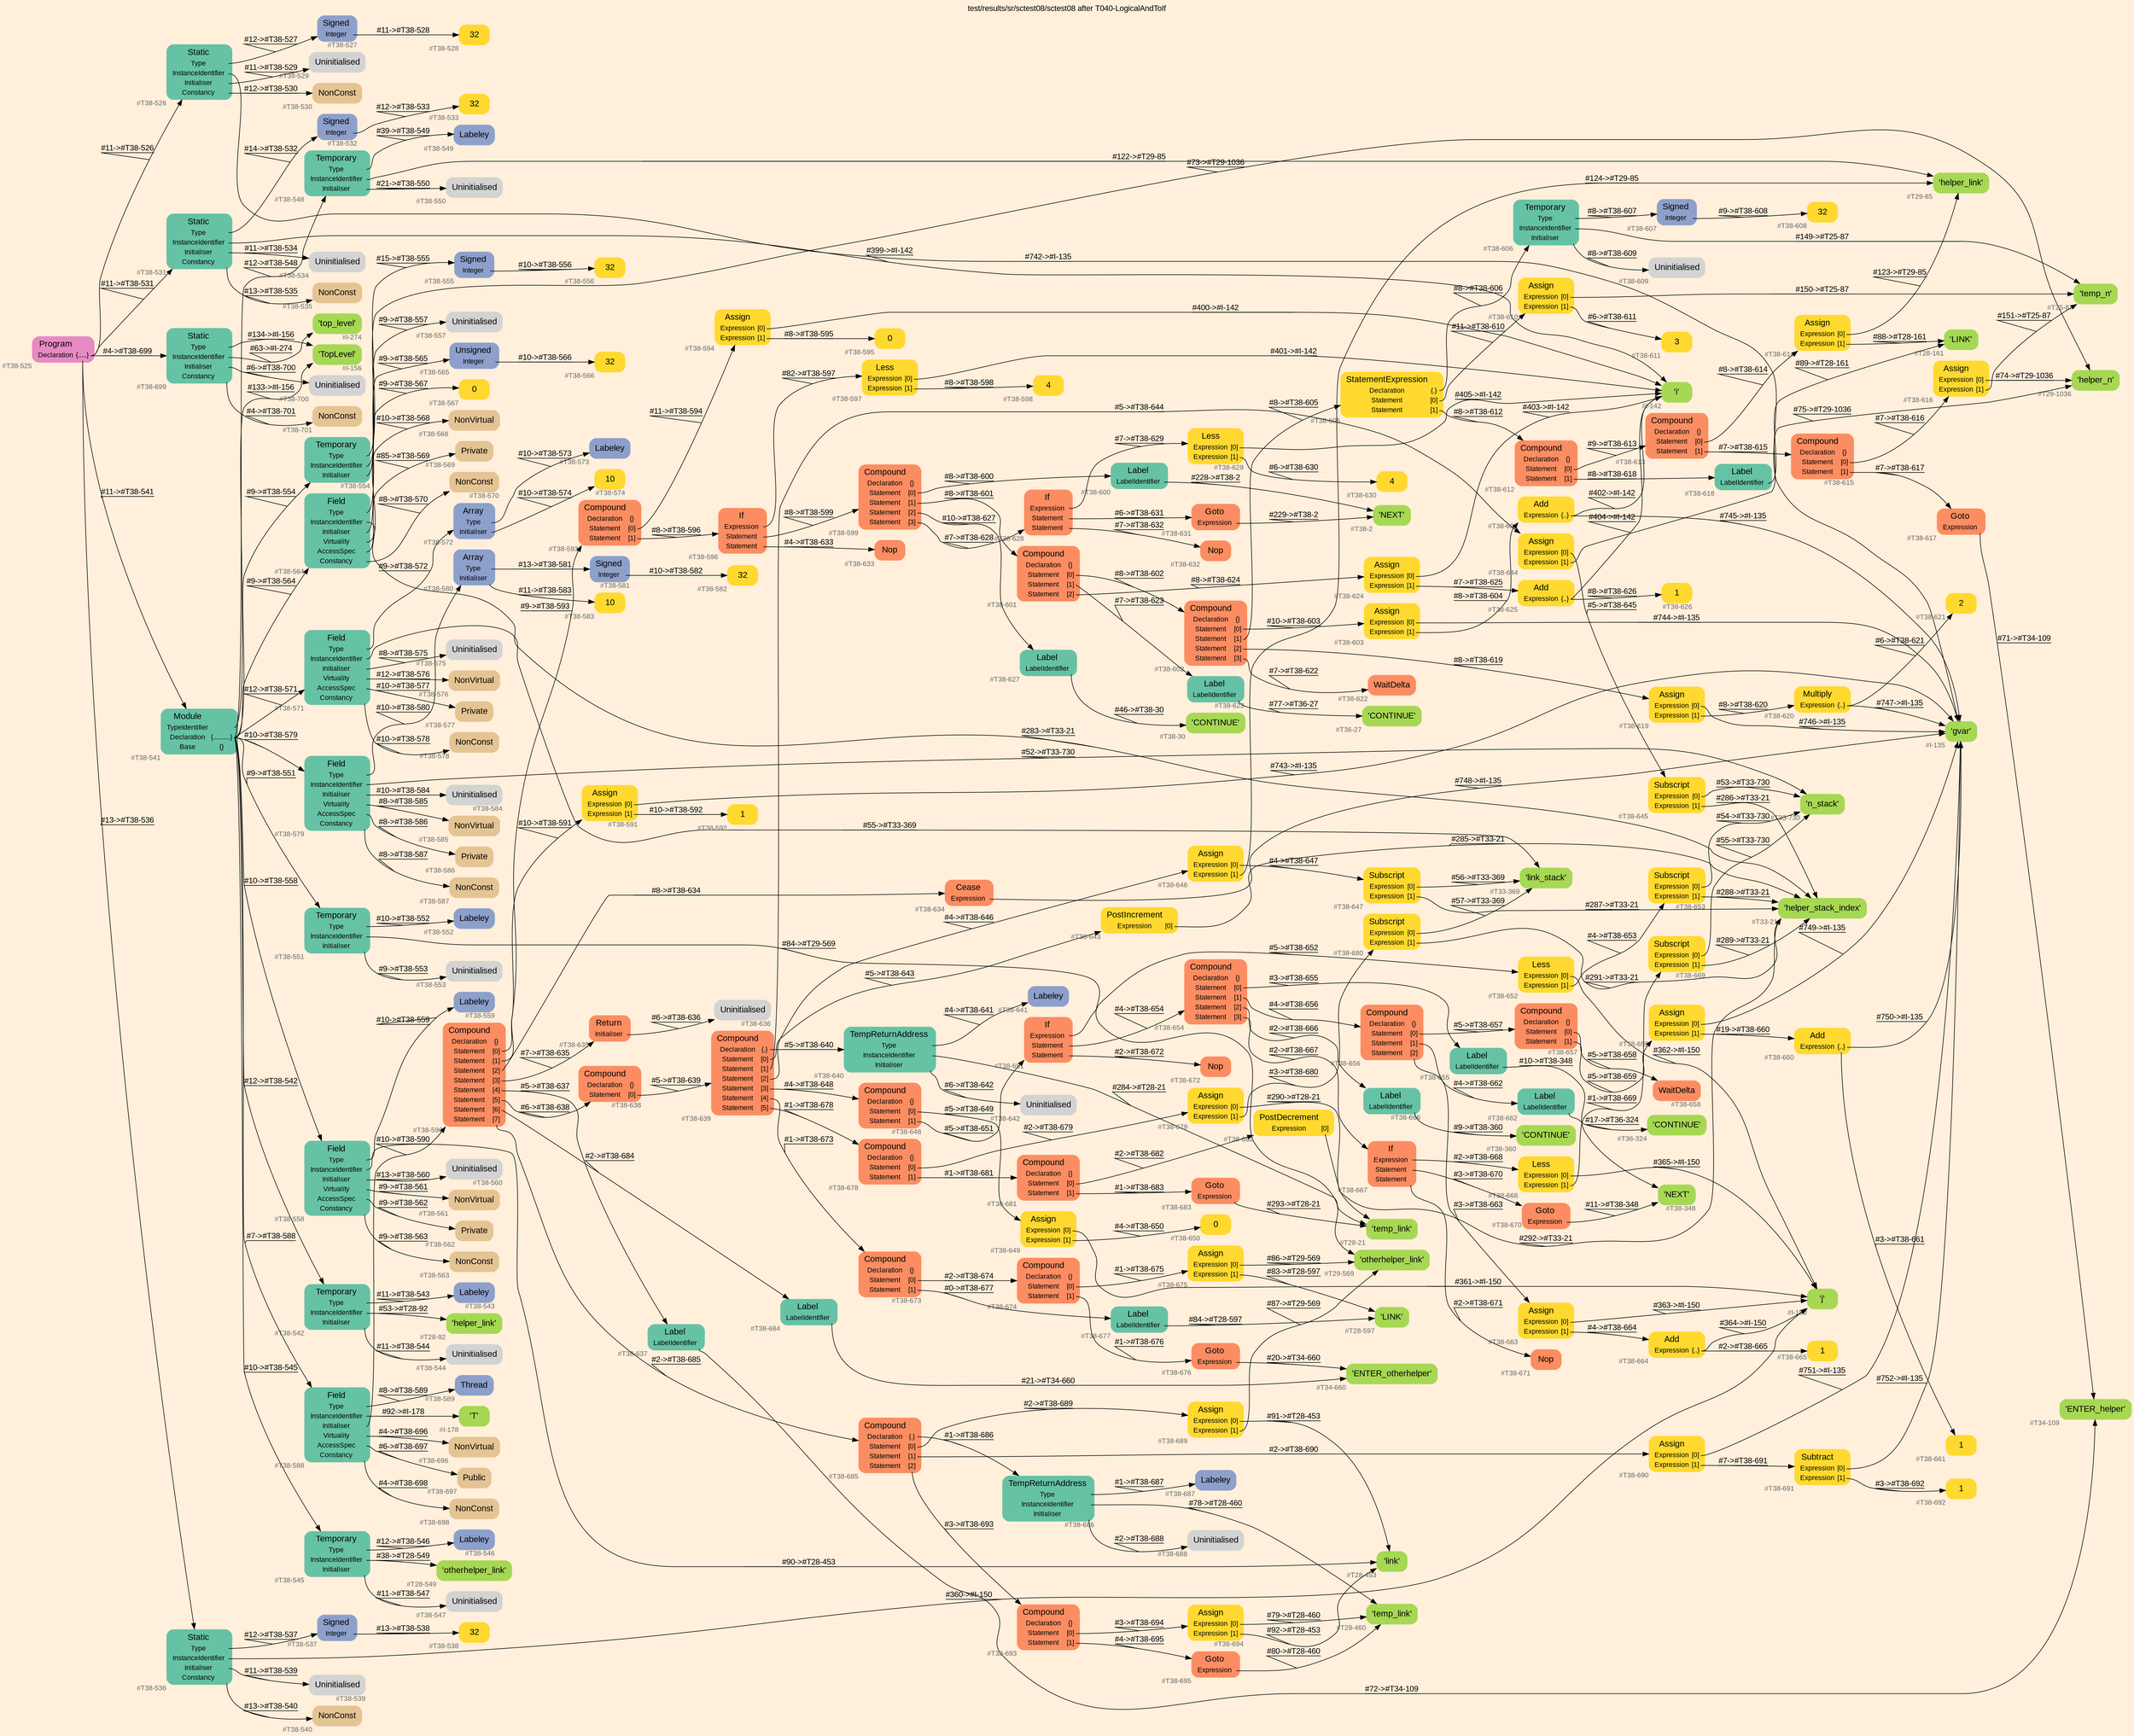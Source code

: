 digraph "test/results/sr/sctest08/sctest08 after T040-LogicalAndToIf" {
label = "test/results/sr/sctest08/sctest08 after T040-LogicalAndToIf"
labelloc = t
graph [
    rankdir = "LR"
    ranksep = 0.3
    bgcolor = antiquewhite1
    color = black
    fontcolor = black
    fontname = "Arial"
];
node [
    fontname = "Arial"
];
edge [
    fontname = "Arial"
];

// -------------------- node figure --------------------
// -------- block #T38-525 ----------
"#T38-525" [
    fillcolor = "/set28/4"
    xlabel = "#T38-525"
    fontsize = "12"
    fontcolor = grey40
    shape = "plaintext"
    label = <<TABLE BORDER="0" CELLBORDER="0" CELLSPACING="0">
     <TR><TD><FONT COLOR="black" POINT-SIZE="15">Program</FONT></TD></TR>
     <TR><TD><FONT COLOR="black" POINT-SIZE="12">Declaration</FONT></TD><TD PORT="port0"><FONT COLOR="black" POINT-SIZE="12">{.....}</FONT></TD></TR>
    </TABLE>>
    style = "rounded,filled"
];

// -------- block #T38-526 ----------
"#T38-526" [
    fillcolor = "/set28/1"
    xlabel = "#T38-526"
    fontsize = "12"
    fontcolor = grey40
    shape = "plaintext"
    label = <<TABLE BORDER="0" CELLBORDER="0" CELLSPACING="0">
     <TR><TD><FONT COLOR="black" POINT-SIZE="15">Static</FONT></TD></TR>
     <TR><TD><FONT COLOR="black" POINT-SIZE="12">Type</FONT></TD><TD PORT="port0"></TD></TR>
     <TR><TD><FONT COLOR="black" POINT-SIZE="12">InstanceIdentifier</FONT></TD><TD PORT="port1"></TD></TR>
     <TR><TD><FONT COLOR="black" POINT-SIZE="12">Initialiser</FONT></TD><TD PORT="port2"></TD></TR>
     <TR><TD><FONT COLOR="black" POINT-SIZE="12">Constancy</FONT></TD><TD PORT="port3"></TD></TR>
    </TABLE>>
    style = "rounded,filled"
];

// -------- block #T38-527 ----------
"#T38-527" [
    fillcolor = "/set28/3"
    xlabel = "#T38-527"
    fontsize = "12"
    fontcolor = grey40
    shape = "plaintext"
    label = <<TABLE BORDER="0" CELLBORDER="0" CELLSPACING="0">
     <TR><TD><FONT COLOR="black" POINT-SIZE="15">Signed</FONT></TD></TR>
     <TR><TD><FONT COLOR="black" POINT-SIZE="12">Integer</FONT></TD><TD PORT="port0"></TD></TR>
    </TABLE>>
    style = "rounded,filled"
];

// -------- block #T38-528 ----------
"#T38-528" [
    fillcolor = "/set28/6"
    xlabel = "#T38-528"
    fontsize = "12"
    fontcolor = grey40
    shape = "plaintext"
    label = <<TABLE BORDER="0" CELLBORDER="0" CELLSPACING="0">
     <TR><TD><FONT COLOR="black" POINT-SIZE="15">32</FONT></TD></TR>
    </TABLE>>
    style = "rounded,filled"
];

// -------- block #I-135 ----------
"#I-135" [
    fillcolor = "/set28/5"
    xlabel = "#I-135"
    fontsize = "12"
    fontcolor = grey40
    shape = "plaintext"
    label = <<TABLE BORDER="0" CELLBORDER="0" CELLSPACING="0">
     <TR><TD><FONT COLOR="black" POINT-SIZE="15">'gvar'</FONT></TD></TR>
    </TABLE>>
    style = "rounded,filled"
];

// -------- block #T38-529 ----------
"#T38-529" [
    xlabel = "#T38-529"
    fontsize = "12"
    fontcolor = grey40
    shape = "plaintext"
    label = <<TABLE BORDER="0" CELLBORDER="0" CELLSPACING="0">
     <TR><TD><FONT COLOR="black" POINT-SIZE="15">Uninitialised</FONT></TD></TR>
    </TABLE>>
    style = "rounded,filled"
];

// -------- block #T38-530 ----------
"#T38-530" [
    fillcolor = "/set28/7"
    xlabel = "#T38-530"
    fontsize = "12"
    fontcolor = grey40
    shape = "plaintext"
    label = <<TABLE BORDER="0" CELLBORDER="0" CELLSPACING="0">
     <TR><TD><FONT COLOR="black" POINT-SIZE="15">NonConst</FONT></TD></TR>
    </TABLE>>
    style = "rounded,filled"
];

// -------- block #T38-531 ----------
"#T38-531" [
    fillcolor = "/set28/1"
    xlabel = "#T38-531"
    fontsize = "12"
    fontcolor = grey40
    shape = "plaintext"
    label = <<TABLE BORDER="0" CELLBORDER="0" CELLSPACING="0">
     <TR><TD><FONT COLOR="black" POINT-SIZE="15">Static</FONT></TD></TR>
     <TR><TD><FONT COLOR="black" POINT-SIZE="12">Type</FONT></TD><TD PORT="port0"></TD></TR>
     <TR><TD><FONT COLOR="black" POINT-SIZE="12">InstanceIdentifier</FONT></TD><TD PORT="port1"></TD></TR>
     <TR><TD><FONT COLOR="black" POINT-SIZE="12">Initialiser</FONT></TD><TD PORT="port2"></TD></TR>
     <TR><TD><FONT COLOR="black" POINT-SIZE="12">Constancy</FONT></TD><TD PORT="port3"></TD></TR>
    </TABLE>>
    style = "rounded,filled"
];

// -------- block #T38-532 ----------
"#T38-532" [
    fillcolor = "/set28/3"
    xlabel = "#T38-532"
    fontsize = "12"
    fontcolor = grey40
    shape = "plaintext"
    label = <<TABLE BORDER="0" CELLBORDER="0" CELLSPACING="0">
     <TR><TD><FONT COLOR="black" POINT-SIZE="15">Signed</FONT></TD></TR>
     <TR><TD><FONT COLOR="black" POINT-SIZE="12">Integer</FONT></TD><TD PORT="port0"></TD></TR>
    </TABLE>>
    style = "rounded,filled"
];

// -------- block #T38-533 ----------
"#T38-533" [
    fillcolor = "/set28/6"
    xlabel = "#T38-533"
    fontsize = "12"
    fontcolor = grey40
    shape = "plaintext"
    label = <<TABLE BORDER="0" CELLBORDER="0" CELLSPACING="0">
     <TR><TD><FONT COLOR="black" POINT-SIZE="15">32</FONT></TD></TR>
    </TABLE>>
    style = "rounded,filled"
];

// -------- block #I-142 ----------
"#I-142" [
    fillcolor = "/set28/5"
    xlabel = "#I-142"
    fontsize = "12"
    fontcolor = grey40
    shape = "plaintext"
    label = <<TABLE BORDER="0" CELLBORDER="0" CELLSPACING="0">
     <TR><TD><FONT COLOR="black" POINT-SIZE="15">'i'</FONT></TD></TR>
    </TABLE>>
    style = "rounded,filled"
];

// -------- block #T38-534 ----------
"#T38-534" [
    xlabel = "#T38-534"
    fontsize = "12"
    fontcolor = grey40
    shape = "plaintext"
    label = <<TABLE BORDER="0" CELLBORDER="0" CELLSPACING="0">
     <TR><TD><FONT COLOR="black" POINT-SIZE="15">Uninitialised</FONT></TD></TR>
    </TABLE>>
    style = "rounded,filled"
];

// -------- block #T38-535 ----------
"#T38-535" [
    fillcolor = "/set28/7"
    xlabel = "#T38-535"
    fontsize = "12"
    fontcolor = grey40
    shape = "plaintext"
    label = <<TABLE BORDER="0" CELLBORDER="0" CELLSPACING="0">
     <TR><TD><FONT COLOR="black" POINT-SIZE="15">NonConst</FONT></TD></TR>
    </TABLE>>
    style = "rounded,filled"
];

// -------- block #T38-536 ----------
"#T38-536" [
    fillcolor = "/set28/1"
    xlabel = "#T38-536"
    fontsize = "12"
    fontcolor = grey40
    shape = "plaintext"
    label = <<TABLE BORDER="0" CELLBORDER="0" CELLSPACING="0">
     <TR><TD><FONT COLOR="black" POINT-SIZE="15">Static</FONT></TD></TR>
     <TR><TD><FONT COLOR="black" POINT-SIZE="12">Type</FONT></TD><TD PORT="port0"></TD></TR>
     <TR><TD><FONT COLOR="black" POINT-SIZE="12">InstanceIdentifier</FONT></TD><TD PORT="port1"></TD></TR>
     <TR><TD><FONT COLOR="black" POINT-SIZE="12">Initialiser</FONT></TD><TD PORT="port2"></TD></TR>
     <TR><TD><FONT COLOR="black" POINT-SIZE="12">Constancy</FONT></TD><TD PORT="port3"></TD></TR>
    </TABLE>>
    style = "rounded,filled"
];

// -------- block #T38-537 ----------
"#T38-537" [
    fillcolor = "/set28/3"
    xlabel = "#T38-537"
    fontsize = "12"
    fontcolor = grey40
    shape = "plaintext"
    label = <<TABLE BORDER="0" CELLBORDER="0" CELLSPACING="0">
     <TR><TD><FONT COLOR="black" POINT-SIZE="15">Signed</FONT></TD></TR>
     <TR><TD><FONT COLOR="black" POINT-SIZE="12">Integer</FONT></TD><TD PORT="port0"></TD></TR>
    </TABLE>>
    style = "rounded,filled"
];

// -------- block #T38-538 ----------
"#T38-538" [
    fillcolor = "/set28/6"
    xlabel = "#T38-538"
    fontsize = "12"
    fontcolor = grey40
    shape = "plaintext"
    label = <<TABLE BORDER="0" CELLBORDER="0" CELLSPACING="0">
     <TR><TD><FONT COLOR="black" POINT-SIZE="15">32</FONT></TD></TR>
    </TABLE>>
    style = "rounded,filled"
];

// -------- block #I-150 ----------
"#I-150" [
    fillcolor = "/set28/5"
    xlabel = "#I-150"
    fontsize = "12"
    fontcolor = grey40
    shape = "plaintext"
    label = <<TABLE BORDER="0" CELLBORDER="0" CELLSPACING="0">
     <TR><TD><FONT COLOR="black" POINT-SIZE="15">'j'</FONT></TD></TR>
    </TABLE>>
    style = "rounded,filled"
];

// -------- block #T38-539 ----------
"#T38-539" [
    xlabel = "#T38-539"
    fontsize = "12"
    fontcolor = grey40
    shape = "plaintext"
    label = <<TABLE BORDER="0" CELLBORDER="0" CELLSPACING="0">
     <TR><TD><FONT COLOR="black" POINT-SIZE="15">Uninitialised</FONT></TD></TR>
    </TABLE>>
    style = "rounded,filled"
];

// -------- block #T38-540 ----------
"#T38-540" [
    fillcolor = "/set28/7"
    xlabel = "#T38-540"
    fontsize = "12"
    fontcolor = grey40
    shape = "plaintext"
    label = <<TABLE BORDER="0" CELLBORDER="0" CELLSPACING="0">
     <TR><TD><FONT COLOR="black" POINT-SIZE="15">NonConst</FONT></TD></TR>
    </TABLE>>
    style = "rounded,filled"
];

// -------- block #T38-541 ----------
"#T38-541" [
    fillcolor = "/set28/1"
    xlabel = "#T38-541"
    fontsize = "12"
    fontcolor = grey40
    shape = "plaintext"
    label = <<TABLE BORDER="0" CELLBORDER="0" CELLSPACING="0">
     <TR><TD><FONT COLOR="black" POINT-SIZE="15">Module</FONT></TD></TR>
     <TR><TD><FONT COLOR="black" POINT-SIZE="12">TypeIdentifier</FONT></TD><TD PORT="port0"></TD></TR>
     <TR><TD><FONT COLOR="black" POINT-SIZE="12">Declaration</FONT></TD><TD PORT="port1"><FONT COLOR="black" POINT-SIZE="12">{..........}</FONT></TD></TR>
     <TR><TD><FONT COLOR="black" POINT-SIZE="12">Base</FONT></TD><TD PORT="port2"><FONT COLOR="black" POINT-SIZE="12">{}</FONT></TD></TR>
    </TABLE>>
    style = "rounded,filled"
];

// -------- block #I-156 ----------
"#I-156" [
    fillcolor = "/set28/5"
    xlabel = "#I-156"
    fontsize = "12"
    fontcolor = grey40
    shape = "plaintext"
    label = <<TABLE BORDER="0" CELLBORDER="0" CELLSPACING="0">
     <TR><TD><FONT COLOR="black" POINT-SIZE="15">'TopLevel'</FONT></TD></TR>
    </TABLE>>
    style = "rounded,filled"
];

// -------- block #T38-542 ----------
"#T38-542" [
    fillcolor = "/set28/1"
    xlabel = "#T38-542"
    fontsize = "12"
    fontcolor = grey40
    shape = "plaintext"
    label = <<TABLE BORDER="0" CELLBORDER="0" CELLSPACING="0">
     <TR><TD><FONT COLOR="black" POINT-SIZE="15">Temporary</FONT></TD></TR>
     <TR><TD><FONT COLOR="black" POINT-SIZE="12">Type</FONT></TD><TD PORT="port0"></TD></TR>
     <TR><TD><FONT COLOR="black" POINT-SIZE="12">InstanceIdentifier</FONT></TD><TD PORT="port1"></TD></TR>
     <TR><TD><FONT COLOR="black" POINT-SIZE="12">Initialiser</FONT></TD><TD PORT="port2"></TD></TR>
    </TABLE>>
    style = "rounded,filled"
];

// -------- block #T38-543 ----------
"#T38-543" [
    fillcolor = "/set28/3"
    xlabel = "#T38-543"
    fontsize = "12"
    fontcolor = grey40
    shape = "plaintext"
    label = <<TABLE BORDER="0" CELLBORDER="0" CELLSPACING="0">
     <TR><TD><FONT COLOR="black" POINT-SIZE="15">Labeley</FONT></TD></TR>
    </TABLE>>
    style = "rounded,filled"
];

// -------- block #T28-92 ----------
"#T28-92" [
    fillcolor = "/set28/5"
    xlabel = "#T28-92"
    fontsize = "12"
    fontcolor = grey40
    shape = "plaintext"
    label = <<TABLE BORDER="0" CELLBORDER="0" CELLSPACING="0">
     <TR><TD><FONT COLOR="black" POINT-SIZE="15">'helper_link'</FONT></TD></TR>
    </TABLE>>
    style = "rounded,filled"
];

// -------- block #T38-544 ----------
"#T38-544" [
    xlabel = "#T38-544"
    fontsize = "12"
    fontcolor = grey40
    shape = "plaintext"
    label = <<TABLE BORDER="0" CELLBORDER="0" CELLSPACING="0">
     <TR><TD><FONT COLOR="black" POINT-SIZE="15">Uninitialised</FONT></TD></TR>
    </TABLE>>
    style = "rounded,filled"
];

// -------- block #T38-545 ----------
"#T38-545" [
    fillcolor = "/set28/1"
    xlabel = "#T38-545"
    fontsize = "12"
    fontcolor = grey40
    shape = "plaintext"
    label = <<TABLE BORDER="0" CELLBORDER="0" CELLSPACING="0">
     <TR><TD><FONT COLOR="black" POINT-SIZE="15">Temporary</FONT></TD></TR>
     <TR><TD><FONT COLOR="black" POINT-SIZE="12">Type</FONT></TD><TD PORT="port0"></TD></TR>
     <TR><TD><FONT COLOR="black" POINT-SIZE="12">InstanceIdentifier</FONT></TD><TD PORT="port1"></TD></TR>
     <TR><TD><FONT COLOR="black" POINT-SIZE="12">Initialiser</FONT></TD><TD PORT="port2"></TD></TR>
    </TABLE>>
    style = "rounded,filled"
];

// -------- block #T38-546 ----------
"#T38-546" [
    fillcolor = "/set28/3"
    xlabel = "#T38-546"
    fontsize = "12"
    fontcolor = grey40
    shape = "plaintext"
    label = <<TABLE BORDER="0" CELLBORDER="0" CELLSPACING="0">
     <TR><TD><FONT COLOR="black" POINT-SIZE="15">Labeley</FONT></TD></TR>
    </TABLE>>
    style = "rounded,filled"
];

// -------- block #T28-549 ----------
"#T28-549" [
    fillcolor = "/set28/5"
    xlabel = "#T28-549"
    fontsize = "12"
    fontcolor = grey40
    shape = "plaintext"
    label = <<TABLE BORDER="0" CELLBORDER="0" CELLSPACING="0">
     <TR><TD><FONT COLOR="black" POINT-SIZE="15">'otherhelper_link'</FONT></TD></TR>
    </TABLE>>
    style = "rounded,filled"
];

// -------- block #T38-547 ----------
"#T38-547" [
    xlabel = "#T38-547"
    fontsize = "12"
    fontcolor = grey40
    shape = "plaintext"
    label = <<TABLE BORDER="0" CELLBORDER="0" CELLSPACING="0">
     <TR><TD><FONT COLOR="black" POINT-SIZE="15">Uninitialised</FONT></TD></TR>
    </TABLE>>
    style = "rounded,filled"
];

// -------- block #T38-548 ----------
"#T38-548" [
    fillcolor = "/set28/1"
    xlabel = "#T38-548"
    fontsize = "12"
    fontcolor = grey40
    shape = "plaintext"
    label = <<TABLE BORDER="0" CELLBORDER="0" CELLSPACING="0">
     <TR><TD><FONT COLOR="black" POINT-SIZE="15">Temporary</FONT></TD></TR>
     <TR><TD><FONT COLOR="black" POINT-SIZE="12">Type</FONT></TD><TD PORT="port0"></TD></TR>
     <TR><TD><FONT COLOR="black" POINT-SIZE="12">InstanceIdentifier</FONT></TD><TD PORT="port1"></TD></TR>
     <TR><TD><FONT COLOR="black" POINT-SIZE="12">Initialiser</FONT></TD><TD PORT="port2"></TD></TR>
    </TABLE>>
    style = "rounded,filled"
];

// -------- block #T38-549 ----------
"#T38-549" [
    fillcolor = "/set28/3"
    xlabel = "#T38-549"
    fontsize = "12"
    fontcolor = grey40
    shape = "plaintext"
    label = <<TABLE BORDER="0" CELLBORDER="0" CELLSPACING="0">
     <TR><TD><FONT COLOR="black" POINT-SIZE="15">Labeley</FONT></TD></TR>
    </TABLE>>
    style = "rounded,filled"
];

// -------- block #T29-85 ----------
"#T29-85" [
    fillcolor = "/set28/5"
    xlabel = "#T29-85"
    fontsize = "12"
    fontcolor = grey40
    shape = "plaintext"
    label = <<TABLE BORDER="0" CELLBORDER="0" CELLSPACING="0">
     <TR><TD><FONT COLOR="black" POINT-SIZE="15">'helper_link'</FONT></TD></TR>
    </TABLE>>
    style = "rounded,filled"
];

// -------- block #T38-550 ----------
"#T38-550" [
    xlabel = "#T38-550"
    fontsize = "12"
    fontcolor = grey40
    shape = "plaintext"
    label = <<TABLE BORDER="0" CELLBORDER="0" CELLSPACING="0">
     <TR><TD><FONT COLOR="black" POINT-SIZE="15">Uninitialised</FONT></TD></TR>
    </TABLE>>
    style = "rounded,filled"
];

// -------- block #T38-551 ----------
"#T38-551" [
    fillcolor = "/set28/1"
    xlabel = "#T38-551"
    fontsize = "12"
    fontcolor = grey40
    shape = "plaintext"
    label = <<TABLE BORDER="0" CELLBORDER="0" CELLSPACING="0">
     <TR><TD><FONT COLOR="black" POINT-SIZE="15">Temporary</FONT></TD></TR>
     <TR><TD><FONT COLOR="black" POINT-SIZE="12">Type</FONT></TD><TD PORT="port0"></TD></TR>
     <TR><TD><FONT COLOR="black" POINT-SIZE="12">InstanceIdentifier</FONT></TD><TD PORT="port1"></TD></TR>
     <TR><TD><FONT COLOR="black" POINT-SIZE="12">Initialiser</FONT></TD><TD PORT="port2"></TD></TR>
    </TABLE>>
    style = "rounded,filled"
];

// -------- block #T38-552 ----------
"#T38-552" [
    fillcolor = "/set28/3"
    xlabel = "#T38-552"
    fontsize = "12"
    fontcolor = grey40
    shape = "plaintext"
    label = <<TABLE BORDER="0" CELLBORDER="0" CELLSPACING="0">
     <TR><TD><FONT COLOR="black" POINT-SIZE="15">Labeley</FONT></TD></TR>
    </TABLE>>
    style = "rounded,filled"
];

// -------- block #T29-569 ----------
"#T29-569" [
    fillcolor = "/set28/5"
    xlabel = "#T29-569"
    fontsize = "12"
    fontcolor = grey40
    shape = "plaintext"
    label = <<TABLE BORDER="0" CELLBORDER="0" CELLSPACING="0">
     <TR><TD><FONT COLOR="black" POINT-SIZE="15">'otherhelper_link'</FONT></TD></TR>
    </TABLE>>
    style = "rounded,filled"
];

// -------- block #T38-553 ----------
"#T38-553" [
    xlabel = "#T38-553"
    fontsize = "12"
    fontcolor = grey40
    shape = "plaintext"
    label = <<TABLE BORDER="0" CELLBORDER="0" CELLSPACING="0">
     <TR><TD><FONT COLOR="black" POINT-SIZE="15">Uninitialised</FONT></TD></TR>
    </TABLE>>
    style = "rounded,filled"
];

// -------- block #T38-554 ----------
"#T38-554" [
    fillcolor = "/set28/1"
    xlabel = "#T38-554"
    fontsize = "12"
    fontcolor = grey40
    shape = "plaintext"
    label = <<TABLE BORDER="0" CELLBORDER="0" CELLSPACING="0">
     <TR><TD><FONT COLOR="black" POINT-SIZE="15">Temporary</FONT></TD></TR>
     <TR><TD><FONT COLOR="black" POINT-SIZE="12">Type</FONT></TD><TD PORT="port0"></TD></TR>
     <TR><TD><FONT COLOR="black" POINT-SIZE="12">InstanceIdentifier</FONT></TD><TD PORT="port1"></TD></TR>
     <TR><TD><FONT COLOR="black" POINT-SIZE="12">Initialiser</FONT></TD><TD PORT="port2"></TD></TR>
    </TABLE>>
    style = "rounded,filled"
];

// -------- block #T38-555 ----------
"#T38-555" [
    fillcolor = "/set28/3"
    xlabel = "#T38-555"
    fontsize = "12"
    fontcolor = grey40
    shape = "plaintext"
    label = <<TABLE BORDER="0" CELLBORDER="0" CELLSPACING="0">
     <TR><TD><FONT COLOR="black" POINT-SIZE="15">Signed</FONT></TD></TR>
     <TR><TD><FONT COLOR="black" POINT-SIZE="12">Integer</FONT></TD><TD PORT="port0"></TD></TR>
    </TABLE>>
    style = "rounded,filled"
];

// -------- block #T38-556 ----------
"#T38-556" [
    fillcolor = "/set28/6"
    xlabel = "#T38-556"
    fontsize = "12"
    fontcolor = grey40
    shape = "plaintext"
    label = <<TABLE BORDER="0" CELLBORDER="0" CELLSPACING="0">
     <TR><TD><FONT COLOR="black" POINT-SIZE="15">32</FONT></TD></TR>
    </TABLE>>
    style = "rounded,filled"
];

// -------- block #T29-1036 ----------
"#T29-1036" [
    fillcolor = "/set28/5"
    xlabel = "#T29-1036"
    fontsize = "12"
    fontcolor = grey40
    shape = "plaintext"
    label = <<TABLE BORDER="0" CELLBORDER="0" CELLSPACING="0">
     <TR><TD><FONT COLOR="black" POINT-SIZE="15">'helper_n'</FONT></TD></TR>
    </TABLE>>
    style = "rounded,filled"
];

// -------- block #T38-557 ----------
"#T38-557" [
    xlabel = "#T38-557"
    fontsize = "12"
    fontcolor = grey40
    shape = "plaintext"
    label = <<TABLE BORDER="0" CELLBORDER="0" CELLSPACING="0">
     <TR><TD><FONT COLOR="black" POINT-SIZE="15">Uninitialised</FONT></TD></TR>
    </TABLE>>
    style = "rounded,filled"
];

// -------- block #T38-558 ----------
"#T38-558" [
    fillcolor = "/set28/1"
    xlabel = "#T38-558"
    fontsize = "12"
    fontcolor = grey40
    shape = "plaintext"
    label = <<TABLE BORDER="0" CELLBORDER="0" CELLSPACING="0">
     <TR><TD><FONT COLOR="black" POINT-SIZE="15">Field</FONT></TD></TR>
     <TR><TD><FONT COLOR="black" POINT-SIZE="12">Type</FONT></TD><TD PORT="port0"></TD></TR>
     <TR><TD><FONT COLOR="black" POINT-SIZE="12">InstanceIdentifier</FONT></TD><TD PORT="port1"></TD></TR>
     <TR><TD><FONT COLOR="black" POINT-SIZE="12">Initialiser</FONT></TD><TD PORT="port2"></TD></TR>
     <TR><TD><FONT COLOR="black" POINT-SIZE="12">Virtuality</FONT></TD><TD PORT="port3"></TD></TR>
     <TR><TD><FONT COLOR="black" POINT-SIZE="12">AccessSpec</FONT></TD><TD PORT="port4"></TD></TR>
     <TR><TD><FONT COLOR="black" POINT-SIZE="12">Constancy</FONT></TD><TD PORT="port5"></TD></TR>
    </TABLE>>
    style = "rounded,filled"
];

// -------- block #T38-559 ----------
"#T38-559" [
    fillcolor = "/set28/3"
    xlabel = "#T38-559"
    fontsize = "12"
    fontcolor = grey40
    shape = "plaintext"
    label = <<TABLE BORDER="0" CELLBORDER="0" CELLSPACING="0">
     <TR><TD><FONT COLOR="black" POINT-SIZE="15">Labeley</FONT></TD></TR>
    </TABLE>>
    style = "rounded,filled"
];

// -------- block #T28-453 ----------
"#T28-453" [
    fillcolor = "/set28/5"
    xlabel = "#T28-453"
    fontsize = "12"
    fontcolor = grey40
    shape = "plaintext"
    label = <<TABLE BORDER="0" CELLBORDER="0" CELLSPACING="0">
     <TR><TD><FONT COLOR="black" POINT-SIZE="15">'link'</FONT></TD></TR>
    </TABLE>>
    style = "rounded,filled"
];

// -------- block #T38-560 ----------
"#T38-560" [
    xlabel = "#T38-560"
    fontsize = "12"
    fontcolor = grey40
    shape = "plaintext"
    label = <<TABLE BORDER="0" CELLBORDER="0" CELLSPACING="0">
     <TR><TD><FONT COLOR="black" POINT-SIZE="15">Uninitialised</FONT></TD></TR>
    </TABLE>>
    style = "rounded,filled"
];

// -------- block #T38-561 ----------
"#T38-561" [
    fillcolor = "/set28/7"
    xlabel = "#T38-561"
    fontsize = "12"
    fontcolor = grey40
    shape = "plaintext"
    label = <<TABLE BORDER="0" CELLBORDER="0" CELLSPACING="0">
     <TR><TD><FONT COLOR="black" POINT-SIZE="15">NonVirtual</FONT></TD></TR>
    </TABLE>>
    style = "rounded,filled"
];

// -------- block #T38-562 ----------
"#T38-562" [
    fillcolor = "/set28/7"
    xlabel = "#T38-562"
    fontsize = "12"
    fontcolor = grey40
    shape = "plaintext"
    label = <<TABLE BORDER="0" CELLBORDER="0" CELLSPACING="0">
     <TR><TD><FONT COLOR="black" POINT-SIZE="15">Private</FONT></TD></TR>
    </TABLE>>
    style = "rounded,filled"
];

// -------- block #T38-563 ----------
"#T38-563" [
    fillcolor = "/set28/7"
    xlabel = "#T38-563"
    fontsize = "12"
    fontcolor = grey40
    shape = "plaintext"
    label = <<TABLE BORDER="0" CELLBORDER="0" CELLSPACING="0">
     <TR><TD><FONT COLOR="black" POINT-SIZE="15">NonConst</FONT></TD></TR>
    </TABLE>>
    style = "rounded,filled"
];

// -------- block #T38-564 ----------
"#T38-564" [
    fillcolor = "/set28/1"
    xlabel = "#T38-564"
    fontsize = "12"
    fontcolor = grey40
    shape = "plaintext"
    label = <<TABLE BORDER="0" CELLBORDER="0" CELLSPACING="0">
     <TR><TD><FONT COLOR="black" POINT-SIZE="15">Field</FONT></TD></TR>
     <TR><TD><FONT COLOR="black" POINT-SIZE="12">Type</FONT></TD><TD PORT="port0"></TD></TR>
     <TR><TD><FONT COLOR="black" POINT-SIZE="12">InstanceIdentifier</FONT></TD><TD PORT="port1"></TD></TR>
     <TR><TD><FONT COLOR="black" POINT-SIZE="12">Initialiser</FONT></TD><TD PORT="port2"></TD></TR>
     <TR><TD><FONT COLOR="black" POINT-SIZE="12">Virtuality</FONT></TD><TD PORT="port3"></TD></TR>
     <TR><TD><FONT COLOR="black" POINT-SIZE="12">AccessSpec</FONT></TD><TD PORT="port4"></TD></TR>
     <TR><TD><FONT COLOR="black" POINT-SIZE="12">Constancy</FONT></TD><TD PORT="port5"></TD></TR>
    </TABLE>>
    style = "rounded,filled"
];

// -------- block #T38-565 ----------
"#T38-565" [
    fillcolor = "/set28/3"
    xlabel = "#T38-565"
    fontsize = "12"
    fontcolor = grey40
    shape = "plaintext"
    label = <<TABLE BORDER="0" CELLBORDER="0" CELLSPACING="0">
     <TR><TD><FONT COLOR="black" POINT-SIZE="15">Unsigned</FONT></TD></TR>
     <TR><TD><FONT COLOR="black" POINT-SIZE="12">Integer</FONT></TD><TD PORT="port0"></TD></TR>
    </TABLE>>
    style = "rounded,filled"
];

// -------- block #T38-566 ----------
"#T38-566" [
    fillcolor = "/set28/6"
    xlabel = "#T38-566"
    fontsize = "12"
    fontcolor = grey40
    shape = "plaintext"
    label = <<TABLE BORDER="0" CELLBORDER="0" CELLSPACING="0">
     <TR><TD><FONT COLOR="black" POINT-SIZE="15">32</FONT></TD></TR>
    </TABLE>>
    style = "rounded,filled"
];

// -------- block #T33-21 ----------
"#T33-21" [
    fillcolor = "/set28/5"
    xlabel = "#T33-21"
    fontsize = "12"
    fontcolor = grey40
    shape = "plaintext"
    label = <<TABLE BORDER="0" CELLBORDER="0" CELLSPACING="0">
     <TR><TD><FONT COLOR="black" POINT-SIZE="15">'helper_stack_index'</FONT></TD></TR>
    </TABLE>>
    style = "rounded,filled"
];

// -------- block #T38-567 ----------
"#T38-567" [
    fillcolor = "/set28/6"
    xlabel = "#T38-567"
    fontsize = "12"
    fontcolor = grey40
    shape = "plaintext"
    label = <<TABLE BORDER="0" CELLBORDER="0" CELLSPACING="0">
     <TR><TD><FONT COLOR="black" POINT-SIZE="15">0</FONT></TD></TR>
    </TABLE>>
    style = "rounded,filled"
];

// -------- block #T38-568 ----------
"#T38-568" [
    fillcolor = "/set28/7"
    xlabel = "#T38-568"
    fontsize = "12"
    fontcolor = grey40
    shape = "plaintext"
    label = <<TABLE BORDER="0" CELLBORDER="0" CELLSPACING="0">
     <TR><TD><FONT COLOR="black" POINT-SIZE="15">NonVirtual</FONT></TD></TR>
    </TABLE>>
    style = "rounded,filled"
];

// -------- block #T38-569 ----------
"#T38-569" [
    fillcolor = "/set28/7"
    xlabel = "#T38-569"
    fontsize = "12"
    fontcolor = grey40
    shape = "plaintext"
    label = <<TABLE BORDER="0" CELLBORDER="0" CELLSPACING="0">
     <TR><TD><FONT COLOR="black" POINT-SIZE="15">Private</FONT></TD></TR>
    </TABLE>>
    style = "rounded,filled"
];

// -------- block #T38-570 ----------
"#T38-570" [
    fillcolor = "/set28/7"
    xlabel = "#T38-570"
    fontsize = "12"
    fontcolor = grey40
    shape = "plaintext"
    label = <<TABLE BORDER="0" CELLBORDER="0" CELLSPACING="0">
     <TR><TD><FONT COLOR="black" POINT-SIZE="15">NonConst</FONT></TD></TR>
    </TABLE>>
    style = "rounded,filled"
];

// -------- block #T38-571 ----------
"#T38-571" [
    fillcolor = "/set28/1"
    xlabel = "#T38-571"
    fontsize = "12"
    fontcolor = grey40
    shape = "plaintext"
    label = <<TABLE BORDER="0" CELLBORDER="0" CELLSPACING="0">
     <TR><TD><FONT COLOR="black" POINT-SIZE="15">Field</FONT></TD></TR>
     <TR><TD><FONT COLOR="black" POINT-SIZE="12">Type</FONT></TD><TD PORT="port0"></TD></TR>
     <TR><TD><FONT COLOR="black" POINT-SIZE="12">InstanceIdentifier</FONT></TD><TD PORT="port1"></TD></TR>
     <TR><TD><FONT COLOR="black" POINT-SIZE="12">Initialiser</FONT></TD><TD PORT="port2"></TD></TR>
     <TR><TD><FONT COLOR="black" POINT-SIZE="12">Virtuality</FONT></TD><TD PORT="port3"></TD></TR>
     <TR><TD><FONT COLOR="black" POINT-SIZE="12">AccessSpec</FONT></TD><TD PORT="port4"></TD></TR>
     <TR><TD><FONT COLOR="black" POINT-SIZE="12">Constancy</FONT></TD><TD PORT="port5"></TD></TR>
    </TABLE>>
    style = "rounded,filled"
];

// -------- block #T38-572 ----------
"#T38-572" [
    fillcolor = "/set28/3"
    xlabel = "#T38-572"
    fontsize = "12"
    fontcolor = grey40
    shape = "plaintext"
    label = <<TABLE BORDER="0" CELLBORDER="0" CELLSPACING="0">
     <TR><TD><FONT COLOR="black" POINT-SIZE="15">Array</FONT></TD></TR>
     <TR><TD><FONT COLOR="black" POINT-SIZE="12">Type</FONT></TD><TD PORT="port0"></TD></TR>
     <TR><TD><FONT COLOR="black" POINT-SIZE="12">Initialiser</FONT></TD><TD PORT="port1"></TD></TR>
    </TABLE>>
    style = "rounded,filled"
];

// -------- block #T38-573 ----------
"#T38-573" [
    fillcolor = "/set28/3"
    xlabel = "#T38-573"
    fontsize = "12"
    fontcolor = grey40
    shape = "plaintext"
    label = <<TABLE BORDER="0" CELLBORDER="0" CELLSPACING="0">
     <TR><TD><FONT COLOR="black" POINT-SIZE="15">Labeley</FONT></TD></TR>
    </TABLE>>
    style = "rounded,filled"
];

// -------- block #T38-574 ----------
"#T38-574" [
    fillcolor = "/set28/6"
    xlabel = "#T38-574"
    fontsize = "12"
    fontcolor = grey40
    shape = "plaintext"
    label = <<TABLE BORDER="0" CELLBORDER="0" CELLSPACING="0">
     <TR><TD><FONT COLOR="black" POINT-SIZE="15">10</FONT></TD></TR>
    </TABLE>>
    style = "rounded,filled"
];

// -------- block #T33-369 ----------
"#T33-369" [
    fillcolor = "/set28/5"
    xlabel = "#T33-369"
    fontsize = "12"
    fontcolor = grey40
    shape = "plaintext"
    label = <<TABLE BORDER="0" CELLBORDER="0" CELLSPACING="0">
     <TR><TD><FONT COLOR="black" POINT-SIZE="15">'link_stack'</FONT></TD></TR>
    </TABLE>>
    style = "rounded,filled"
];

// -------- block #T38-575 ----------
"#T38-575" [
    xlabel = "#T38-575"
    fontsize = "12"
    fontcolor = grey40
    shape = "plaintext"
    label = <<TABLE BORDER="0" CELLBORDER="0" CELLSPACING="0">
     <TR><TD><FONT COLOR="black" POINT-SIZE="15">Uninitialised</FONT></TD></TR>
    </TABLE>>
    style = "rounded,filled"
];

// -------- block #T38-576 ----------
"#T38-576" [
    fillcolor = "/set28/7"
    xlabel = "#T38-576"
    fontsize = "12"
    fontcolor = grey40
    shape = "plaintext"
    label = <<TABLE BORDER="0" CELLBORDER="0" CELLSPACING="0">
     <TR><TD><FONT COLOR="black" POINT-SIZE="15">NonVirtual</FONT></TD></TR>
    </TABLE>>
    style = "rounded,filled"
];

// -------- block #T38-577 ----------
"#T38-577" [
    fillcolor = "/set28/7"
    xlabel = "#T38-577"
    fontsize = "12"
    fontcolor = grey40
    shape = "plaintext"
    label = <<TABLE BORDER="0" CELLBORDER="0" CELLSPACING="0">
     <TR><TD><FONT COLOR="black" POINT-SIZE="15">Private</FONT></TD></TR>
    </TABLE>>
    style = "rounded,filled"
];

// -------- block #T38-578 ----------
"#T38-578" [
    fillcolor = "/set28/7"
    xlabel = "#T38-578"
    fontsize = "12"
    fontcolor = grey40
    shape = "plaintext"
    label = <<TABLE BORDER="0" CELLBORDER="0" CELLSPACING="0">
     <TR><TD><FONT COLOR="black" POINT-SIZE="15">NonConst</FONT></TD></TR>
    </TABLE>>
    style = "rounded,filled"
];

// -------- block #T38-579 ----------
"#T38-579" [
    fillcolor = "/set28/1"
    xlabel = "#T38-579"
    fontsize = "12"
    fontcolor = grey40
    shape = "plaintext"
    label = <<TABLE BORDER="0" CELLBORDER="0" CELLSPACING="0">
     <TR><TD><FONT COLOR="black" POINT-SIZE="15">Field</FONT></TD></TR>
     <TR><TD><FONT COLOR="black" POINT-SIZE="12">Type</FONT></TD><TD PORT="port0"></TD></TR>
     <TR><TD><FONT COLOR="black" POINT-SIZE="12">InstanceIdentifier</FONT></TD><TD PORT="port1"></TD></TR>
     <TR><TD><FONT COLOR="black" POINT-SIZE="12">Initialiser</FONT></TD><TD PORT="port2"></TD></TR>
     <TR><TD><FONT COLOR="black" POINT-SIZE="12">Virtuality</FONT></TD><TD PORT="port3"></TD></TR>
     <TR><TD><FONT COLOR="black" POINT-SIZE="12">AccessSpec</FONT></TD><TD PORT="port4"></TD></TR>
     <TR><TD><FONT COLOR="black" POINT-SIZE="12">Constancy</FONT></TD><TD PORT="port5"></TD></TR>
    </TABLE>>
    style = "rounded,filled"
];

// -------- block #T38-580 ----------
"#T38-580" [
    fillcolor = "/set28/3"
    xlabel = "#T38-580"
    fontsize = "12"
    fontcolor = grey40
    shape = "plaintext"
    label = <<TABLE BORDER="0" CELLBORDER="0" CELLSPACING="0">
     <TR><TD><FONT COLOR="black" POINT-SIZE="15">Array</FONT></TD></TR>
     <TR><TD><FONT COLOR="black" POINT-SIZE="12">Type</FONT></TD><TD PORT="port0"></TD></TR>
     <TR><TD><FONT COLOR="black" POINT-SIZE="12">Initialiser</FONT></TD><TD PORT="port1"></TD></TR>
    </TABLE>>
    style = "rounded,filled"
];

// -------- block #T38-581 ----------
"#T38-581" [
    fillcolor = "/set28/3"
    xlabel = "#T38-581"
    fontsize = "12"
    fontcolor = grey40
    shape = "plaintext"
    label = <<TABLE BORDER="0" CELLBORDER="0" CELLSPACING="0">
     <TR><TD><FONT COLOR="black" POINT-SIZE="15">Signed</FONT></TD></TR>
     <TR><TD><FONT COLOR="black" POINT-SIZE="12">Integer</FONT></TD><TD PORT="port0"></TD></TR>
    </TABLE>>
    style = "rounded,filled"
];

// -------- block #T38-582 ----------
"#T38-582" [
    fillcolor = "/set28/6"
    xlabel = "#T38-582"
    fontsize = "12"
    fontcolor = grey40
    shape = "plaintext"
    label = <<TABLE BORDER="0" CELLBORDER="0" CELLSPACING="0">
     <TR><TD><FONT COLOR="black" POINT-SIZE="15">32</FONT></TD></TR>
    </TABLE>>
    style = "rounded,filled"
];

// -------- block #T38-583 ----------
"#T38-583" [
    fillcolor = "/set28/6"
    xlabel = "#T38-583"
    fontsize = "12"
    fontcolor = grey40
    shape = "plaintext"
    label = <<TABLE BORDER="0" CELLBORDER="0" CELLSPACING="0">
     <TR><TD><FONT COLOR="black" POINT-SIZE="15">10</FONT></TD></TR>
    </TABLE>>
    style = "rounded,filled"
];

// -------- block #T33-730 ----------
"#T33-730" [
    fillcolor = "/set28/5"
    xlabel = "#T33-730"
    fontsize = "12"
    fontcolor = grey40
    shape = "plaintext"
    label = <<TABLE BORDER="0" CELLBORDER="0" CELLSPACING="0">
     <TR><TD><FONT COLOR="black" POINT-SIZE="15">'n_stack'</FONT></TD></TR>
    </TABLE>>
    style = "rounded,filled"
];

// -------- block #T38-584 ----------
"#T38-584" [
    xlabel = "#T38-584"
    fontsize = "12"
    fontcolor = grey40
    shape = "plaintext"
    label = <<TABLE BORDER="0" CELLBORDER="0" CELLSPACING="0">
     <TR><TD><FONT COLOR="black" POINT-SIZE="15">Uninitialised</FONT></TD></TR>
    </TABLE>>
    style = "rounded,filled"
];

// -------- block #T38-585 ----------
"#T38-585" [
    fillcolor = "/set28/7"
    xlabel = "#T38-585"
    fontsize = "12"
    fontcolor = grey40
    shape = "plaintext"
    label = <<TABLE BORDER="0" CELLBORDER="0" CELLSPACING="0">
     <TR><TD><FONT COLOR="black" POINT-SIZE="15">NonVirtual</FONT></TD></TR>
    </TABLE>>
    style = "rounded,filled"
];

// -------- block #T38-586 ----------
"#T38-586" [
    fillcolor = "/set28/7"
    xlabel = "#T38-586"
    fontsize = "12"
    fontcolor = grey40
    shape = "plaintext"
    label = <<TABLE BORDER="0" CELLBORDER="0" CELLSPACING="0">
     <TR><TD><FONT COLOR="black" POINT-SIZE="15">Private</FONT></TD></TR>
    </TABLE>>
    style = "rounded,filled"
];

// -------- block #T38-587 ----------
"#T38-587" [
    fillcolor = "/set28/7"
    xlabel = "#T38-587"
    fontsize = "12"
    fontcolor = grey40
    shape = "plaintext"
    label = <<TABLE BORDER="0" CELLBORDER="0" CELLSPACING="0">
     <TR><TD><FONT COLOR="black" POINT-SIZE="15">NonConst</FONT></TD></TR>
    </TABLE>>
    style = "rounded,filled"
];

// -------- block #T38-588 ----------
"#T38-588" [
    fillcolor = "/set28/1"
    xlabel = "#T38-588"
    fontsize = "12"
    fontcolor = grey40
    shape = "plaintext"
    label = <<TABLE BORDER="0" CELLBORDER="0" CELLSPACING="0">
     <TR><TD><FONT COLOR="black" POINT-SIZE="15">Field</FONT></TD></TR>
     <TR><TD><FONT COLOR="black" POINT-SIZE="12">Type</FONT></TD><TD PORT="port0"></TD></TR>
     <TR><TD><FONT COLOR="black" POINT-SIZE="12">InstanceIdentifier</FONT></TD><TD PORT="port1"></TD></TR>
     <TR><TD><FONT COLOR="black" POINT-SIZE="12">Initialiser</FONT></TD><TD PORT="port2"></TD></TR>
     <TR><TD><FONT COLOR="black" POINT-SIZE="12">Virtuality</FONT></TD><TD PORT="port3"></TD></TR>
     <TR><TD><FONT COLOR="black" POINT-SIZE="12">AccessSpec</FONT></TD><TD PORT="port4"></TD></TR>
     <TR><TD><FONT COLOR="black" POINT-SIZE="12">Constancy</FONT></TD><TD PORT="port5"></TD></TR>
    </TABLE>>
    style = "rounded,filled"
];

// -------- block #T38-589 ----------
"#T38-589" [
    fillcolor = "/set28/3"
    xlabel = "#T38-589"
    fontsize = "12"
    fontcolor = grey40
    shape = "plaintext"
    label = <<TABLE BORDER="0" CELLBORDER="0" CELLSPACING="0">
     <TR><TD><FONT COLOR="black" POINT-SIZE="15">Thread</FONT></TD></TR>
    </TABLE>>
    style = "rounded,filled"
];

// -------- block #I-178 ----------
"#I-178" [
    fillcolor = "/set28/5"
    xlabel = "#I-178"
    fontsize = "12"
    fontcolor = grey40
    shape = "plaintext"
    label = <<TABLE BORDER="0" CELLBORDER="0" CELLSPACING="0">
     <TR><TD><FONT COLOR="black" POINT-SIZE="15">'T'</FONT></TD></TR>
    </TABLE>>
    style = "rounded,filled"
];

// -------- block #T38-590 ----------
"#T38-590" [
    fillcolor = "/set28/2"
    xlabel = "#T38-590"
    fontsize = "12"
    fontcolor = grey40
    shape = "plaintext"
    label = <<TABLE BORDER="0" CELLBORDER="0" CELLSPACING="0">
     <TR><TD><FONT COLOR="black" POINT-SIZE="15">Compound</FONT></TD></TR>
     <TR><TD><FONT COLOR="black" POINT-SIZE="12">Declaration</FONT></TD><TD PORT="port0"><FONT COLOR="black" POINT-SIZE="12">{}</FONT></TD></TR>
     <TR><TD><FONT COLOR="black" POINT-SIZE="12">Statement</FONT></TD><TD PORT="port1"><FONT COLOR="black" POINT-SIZE="12">[0]</FONT></TD></TR>
     <TR><TD><FONT COLOR="black" POINT-SIZE="12">Statement</FONT></TD><TD PORT="port2"><FONT COLOR="black" POINT-SIZE="12">[1]</FONT></TD></TR>
     <TR><TD><FONT COLOR="black" POINT-SIZE="12">Statement</FONT></TD><TD PORT="port3"><FONT COLOR="black" POINT-SIZE="12">[2]</FONT></TD></TR>
     <TR><TD><FONT COLOR="black" POINT-SIZE="12">Statement</FONT></TD><TD PORT="port4"><FONT COLOR="black" POINT-SIZE="12">[3]</FONT></TD></TR>
     <TR><TD><FONT COLOR="black" POINT-SIZE="12">Statement</FONT></TD><TD PORT="port5"><FONT COLOR="black" POINT-SIZE="12">[4]</FONT></TD></TR>
     <TR><TD><FONT COLOR="black" POINT-SIZE="12">Statement</FONT></TD><TD PORT="port6"><FONT COLOR="black" POINT-SIZE="12">[5]</FONT></TD></TR>
     <TR><TD><FONT COLOR="black" POINT-SIZE="12">Statement</FONT></TD><TD PORT="port7"><FONT COLOR="black" POINT-SIZE="12">[6]</FONT></TD></TR>
     <TR><TD><FONT COLOR="black" POINT-SIZE="12">Statement</FONT></TD><TD PORT="port8"><FONT COLOR="black" POINT-SIZE="12">[7]</FONT></TD></TR>
    </TABLE>>
    style = "rounded,filled"
];

// -------- block #T38-591 ----------
"#T38-591" [
    fillcolor = "/set28/6"
    xlabel = "#T38-591"
    fontsize = "12"
    fontcolor = grey40
    shape = "plaintext"
    label = <<TABLE BORDER="0" CELLBORDER="0" CELLSPACING="0">
     <TR><TD><FONT COLOR="black" POINT-SIZE="15">Assign</FONT></TD></TR>
     <TR><TD><FONT COLOR="black" POINT-SIZE="12">Expression</FONT></TD><TD PORT="port0"><FONT COLOR="black" POINT-SIZE="12">[0]</FONT></TD></TR>
     <TR><TD><FONT COLOR="black" POINT-SIZE="12">Expression</FONT></TD><TD PORT="port1"><FONT COLOR="black" POINT-SIZE="12">[1]</FONT></TD></TR>
    </TABLE>>
    style = "rounded,filled"
];

// -------- block #T38-592 ----------
"#T38-592" [
    fillcolor = "/set28/6"
    xlabel = "#T38-592"
    fontsize = "12"
    fontcolor = grey40
    shape = "plaintext"
    label = <<TABLE BORDER="0" CELLBORDER="0" CELLSPACING="0">
     <TR><TD><FONT COLOR="black" POINT-SIZE="15">1</FONT></TD></TR>
    </TABLE>>
    style = "rounded,filled"
];

// -------- block #T38-593 ----------
"#T38-593" [
    fillcolor = "/set28/2"
    xlabel = "#T38-593"
    fontsize = "12"
    fontcolor = grey40
    shape = "plaintext"
    label = <<TABLE BORDER="0" CELLBORDER="0" CELLSPACING="0">
     <TR><TD><FONT COLOR="black" POINT-SIZE="15">Compound</FONT></TD></TR>
     <TR><TD><FONT COLOR="black" POINT-SIZE="12">Declaration</FONT></TD><TD PORT="port0"><FONT COLOR="black" POINT-SIZE="12">{}</FONT></TD></TR>
     <TR><TD><FONT COLOR="black" POINT-SIZE="12">Statement</FONT></TD><TD PORT="port1"><FONT COLOR="black" POINT-SIZE="12">[0]</FONT></TD></TR>
     <TR><TD><FONT COLOR="black" POINT-SIZE="12">Statement</FONT></TD><TD PORT="port2"><FONT COLOR="black" POINT-SIZE="12">[1]</FONT></TD></TR>
    </TABLE>>
    style = "rounded,filled"
];

// -------- block #T38-594 ----------
"#T38-594" [
    fillcolor = "/set28/6"
    xlabel = "#T38-594"
    fontsize = "12"
    fontcolor = grey40
    shape = "plaintext"
    label = <<TABLE BORDER="0" CELLBORDER="0" CELLSPACING="0">
     <TR><TD><FONT COLOR="black" POINT-SIZE="15">Assign</FONT></TD></TR>
     <TR><TD><FONT COLOR="black" POINT-SIZE="12">Expression</FONT></TD><TD PORT="port0"><FONT COLOR="black" POINT-SIZE="12">[0]</FONT></TD></TR>
     <TR><TD><FONT COLOR="black" POINT-SIZE="12">Expression</FONT></TD><TD PORT="port1"><FONT COLOR="black" POINT-SIZE="12">[1]</FONT></TD></TR>
    </TABLE>>
    style = "rounded,filled"
];

// -------- block #T38-595 ----------
"#T38-595" [
    fillcolor = "/set28/6"
    xlabel = "#T38-595"
    fontsize = "12"
    fontcolor = grey40
    shape = "plaintext"
    label = <<TABLE BORDER="0" CELLBORDER="0" CELLSPACING="0">
     <TR><TD><FONT COLOR="black" POINT-SIZE="15">0</FONT></TD></TR>
    </TABLE>>
    style = "rounded,filled"
];

// -------- block #T38-596 ----------
"#T38-596" [
    fillcolor = "/set28/2"
    xlabel = "#T38-596"
    fontsize = "12"
    fontcolor = grey40
    shape = "plaintext"
    label = <<TABLE BORDER="0" CELLBORDER="0" CELLSPACING="0">
     <TR><TD><FONT COLOR="black" POINT-SIZE="15">If</FONT></TD></TR>
     <TR><TD><FONT COLOR="black" POINT-SIZE="12">Expression</FONT></TD><TD PORT="port0"></TD></TR>
     <TR><TD><FONT COLOR="black" POINT-SIZE="12">Statement</FONT></TD><TD PORT="port1"></TD></TR>
     <TR><TD><FONT COLOR="black" POINT-SIZE="12">Statement</FONT></TD><TD PORT="port2"></TD></TR>
    </TABLE>>
    style = "rounded,filled"
];

// -------- block #T38-597 ----------
"#T38-597" [
    fillcolor = "/set28/6"
    xlabel = "#T38-597"
    fontsize = "12"
    fontcolor = grey40
    shape = "plaintext"
    label = <<TABLE BORDER="0" CELLBORDER="0" CELLSPACING="0">
     <TR><TD><FONT COLOR="black" POINT-SIZE="15">Less</FONT></TD></TR>
     <TR><TD><FONT COLOR="black" POINT-SIZE="12">Expression</FONT></TD><TD PORT="port0"><FONT COLOR="black" POINT-SIZE="12">[0]</FONT></TD></TR>
     <TR><TD><FONT COLOR="black" POINT-SIZE="12">Expression</FONT></TD><TD PORT="port1"><FONT COLOR="black" POINT-SIZE="12">[1]</FONT></TD></TR>
    </TABLE>>
    style = "rounded,filled"
];

// -------- block #T38-598 ----------
"#T38-598" [
    fillcolor = "/set28/6"
    xlabel = "#T38-598"
    fontsize = "12"
    fontcolor = grey40
    shape = "plaintext"
    label = <<TABLE BORDER="0" CELLBORDER="0" CELLSPACING="0">
     <TR><TD><FONT COLOR="black" POINT-SIZE="15">4</FONT></TD></TR>
    </TABLE>>
    style = "rounded,filled"
];

// -------- block #T38-599 ----------
"#T38-599" [
    fillcolor = "/set28/2"
    xlabel = "#T38-599"
    fontsize = "12"
    fontcolor = grey40
    shape = "plaintext"
    label = <<TABLE BORDER="0" CELLBORDER="0" CELLSPACING="0">
     <TR><TD><FONT COLOR="black" POINT-SIZE="15">Compound</FONT></TD></TR>
     <TR><TD><FONT COLOR="black" POINT-SIZE="12">Declaration</FONT></TD><TD PORT="port0"><FONT COLOR="black" POINT-SIZE="12">{}</FONT></TD></TR>
     <TR><TD><FONT COLOR="black" POINT-SIZE="12">Statement</FONT></TD><TD PORT="port1"><FONT COLOR="black" POINT-SIZE="12">[0]</FONT></TD></TR>
     <TR><TD><FONT COLOR="black" POINT-SIZE="12">Statement</FONT></TD><TD PORT="port2"><FONT COLOR="black" POINT-SIZE="12">[1]</FONT></TD></TR>
     <TR><TD><FONT COLOR="black" POINT-SIZE="12">Statement</FONT></TD><TD PORT="port3"><FONT COLOR="black" POINT-SIZE="12">[2]</FONT></TD></TR>
     <TR><TD><FONT COLOR="black" POINT-SIZE="12">Statement</FONT></TD><TD PORT="port4"><FONT COLOR="black" POINT-SIZE="12">[3]</FONT></TD></TR>
    </TABLE>>
    style = "rounded,filled"
];

// -------- block #T38-600 ----------
"#T38-600" [
    fillcolor = "/set28/1"
    xlabel = "#T38-600"
    fontsize = "12"
    fontcolor = grey40
    shape = "plaintext"
    label = <<TABLE BORDER="0" CELLBORDER="0" CELLSPACING="0">
     <TR><TD><FONT COLOR="black" POINT-SIZE="15">Label</FONT></TD></TR>
     <TR><TD><FONT COLOR="black" POINT-SIZE="12">LabelIdentifier</FONT></TD><TD PORT="port0"></TD></TR>
    </TABLE>>
    style = "rounded,filled"
];

// -------- block #T38-2 ----------
"#T38-2" [
    fillcolor = "/set28/5"
    xlabel = "#T38-2"
    fontsize = "12"
    fontcolor = grey40
    shape = "plaintext"
    label = <<TABLE BORDER="0" CELLBORDER="0" CELLSPACING="0">
     <TR><TD><FONT COLOR="black" POINT-SIZE="15">'NEXT'</FONT></TD></TR>
    </TABLE>>
    style = "rounded,filled"
];

// -------- block #T38-601 ----------
"#T38-601" [
    fillcolor = "/set28/2"
    xlabel = "#T38-601"
    fontsize = "12"
    fontcolor = grey40
    shape = "plaintext"
    label = <<TABLE BORDER="0" CELLBORDER="0" CELLSPACING="0">
     <TR><TD><FONT COLOR="black" POINT-SIZE="15">Compound</FONT></TD></TR>
     <TR><TD><FONT COLOR="black" POINT-SIZE="12">Declaration</FONT></TD><TD PORT="port0"><FONT COLOR="black" POINT-SIZE="12">{}</FONT></TD></TR>
     <TR><TD><FONT COLOR="black" POINT-SIZE="12">Statement</FONT></TD><TD PORT="port1"><FONT COLOR="black" POINT-SIZE="12">[0]</FONT></TD></TR>
     <TR><TD><FONT COLOR="black" POINT-SIZE="12">Statement</FONT></TD><TD PORT="port2"><FONT COLOR="black" POINT-SIZE="12">[1]</FONT></TD></TR>
     <TR><TD><FONT COLOR="black" POINT-SIZE="12">Statement</FONT></TD><TD PORT="port3"><FONT COLOR="black" POINT-SIZE="12">[2]</FONT></TD></TR>
    </TABLE>>
    style = "rounded,filled"
];

// -------- block #T38-602 ----------
"#T38-602" [
    fillcolor = "/set28/2"
    xlabel = "#T38-602"
    fontsize = "12"
    fontcolor = grey40
    shape = "plaintext"
    label = <<TABLE BORDER="0" CELLBORDER="0" CELLSPACING="0">
     <TR><TD><FONT COLOR="black" POINT-SIZE="15">Compound</FONT></TD></TR>
     <TR><TD><FONT COLOR="black" POINT-SIZE="12">Declaration</FONT></TD><TD PORT="port0"><FONT COLOR="black" POINT-SIZE="12">{}</FONT></TD></TR>
     <TR><TD><FONT COLOR="black" POINT-SIZE="12">Statement</FONT></TD><TD PORT="port1"><FONT COLOR="black" POINT-SIZE="12">[0]</FONT></TD></TR>
     <TR><TD><FONT COLOR="black" POINT-SIZE="12">Statement</FONT></TD><TD PORT="port2"><FONT COLOR="black" POINT-SIZE="12">[1]</FONT></TD></TR>
     <TR><TD><FONT COLOR="black" POINT-SIZE="12">Statement</FONT></TD><TD PORT="port3"><FONT COLOR="black" POINT-SIZE="12">[2]</FONT></TD></TR>
     <TR><TD><FONT COLOR="black" POINT-SIZE="12">Statement</FONT></TD><TD PORT="port4"><FONT COLOR="black" POINT-SIZE="12">[3]</FONT></TD></TR>
    </TABLE>>
    style = "rounded,filled"
];

// -------- block #T38-603 ----------
"#T38-603" [
    fillcolor = "/set28/6"
    xlabel = "#T38-603"
    fontsize = "12"
    fontcolor = grey40
    shape = "plaintext"
    label = <<TABLE BORDER="0" CELLBORDER="0" CELLSPACING="0">
     <TR><TD><FONT COLOR="black" POINT-SIZE="15">Assign</FONT></TD></TR>
     <TR><TD><FONT COLOR="black" POINT-SIZE="12">Expression</FONT></TD><TD PORT="port0"><FONT COLOR="black" POINT-SIZE="12">[0]</FONT></TD></TR>
     <TR><TD><FONT COLOR="black" POINT-SIZE="12">Expression</FONT></TD><TD PORT="port1"><FONT COLOR="black" POINT-SIZE="12">[1]</FONT></TD></TR>
    </TABLE>>
    style = "rounded,filled"
];

// -------- block #T38-604 ----------
"#T38-604" [
    fillcolor = "/set28/6"
    xlabel = "#T38-604"
    fontsize = "12"
    fontcolor = grey40
    shape = "plaintext"
    label = <<TABLE BORDER="0" CELLBORDER="0" CELLSPACING="0">
     <TR><TD><FONT COLOR="black" POINT-SIZE="15">Add</FONT></TD></TR>
     <TR><TD><FONT COLOR="black" POINT-SIZE="12">Expression</FONT></TD><TD PORT="port0"><FONT COLOR="black" POINT-SIZE="12">{..}</FONT></TD></TR>
    </TABLE>>
    style = "rounded,filled"
];

// -------- block #T38-605 ----------
"#T38-605" [
    fillcolor = "/set28/6"
    xlabel = "#T38-605"
    fontsize = "12"
    fontcolor = grey40
    shape = "plaintext"
    label = <<TABLE BORDER="0" CELLBORDER="0" CELLSPACING="0">
     <TR><TD><FONT COLOR="black" POINT-SIZE="15">StatementExpression</FONT></TD></TR>
     <TR><TD><FONT COLOR="black" POINT-SIZE="12">Declaration</FONT></TD><TD PORT="port0"><FONT COLOR="black" POINT-SIZE="12">{.}</FONT></TD></TR>
     <TR><TD><FONT COLOR="black" POINT-SIZE="12">Statement</FONT></TD><TD PORT="port1"><FONT COLOR="black" POINT-SIZE="12">[0]</FONT></TD></TR>
     <TR><TD><FONT COLOR="black" POINT-SIZE="12">Statement</FONT></TD><TD PORT="port2"><FONT COLOR="black" POINT-SIZE="12">[1]</FONT></TD></TR>
    </TABLE>>
    style = "rounded,filled"
];

// -------- block #T38-606 ----------
"#T38-606" [
    fillcolor = "/set28/1"
    xlabel = "#T38-606"
    fontsize = "12"
    fontcolor = grey40
    shape = "plaintext"
    label = <<TABLE BORDER="0" CELLBORDER="0" CELLSPACING="0">
     <TR><TD><FONT COLOR="black" POINT-SIZE="15">Temporary</FONT></TD></TR>
     <TR><TD><FONT COLOR="black" POINT-SIZE="12">Type</FONT></TD><TD PORT="port0"></TD></TR>
     <TR><TD><FONT COLOR="black" POINT-SIZE="12">InstanceIdentifier</FONT></TD><TD PORT="port1"></TD></TR>
     <TR><TD><FONT COLOR="black" POINT-SIZE="12">Initialiser</FONT></TD><TD PORT="port2"></TD></TR>
    </TABLE>>
    style = "rounded,filled"
];

// -------- block #T38-607 ----------
"#T38-607" [
    fillcolor = "/set28/3"
    xlabel = "#T38-607"
    fontsize = "12"
    fontcolor = grey40
    shape = "plaintext"
    label = <<TABLE BORDER="0" CELLBORDER="0" CELLSPACING="0">
     <TR><TD><FONT COLOR="black" POINT-SIZE="15">Signed</FONT></TD></TR>
     <TR><TD><FONT COLOR="black" POINT-SIZE="12">Integer</FONT></TD><TD PORT="port0"></TD></TR>
    </TABLE>>
    style = "rounded,filled"
];

// -------- block #T38-608 ----------
"#T38-608" [
    fillcolor = "/set28/6"
    xlabel = "#T38-608"
    fontsize = "12"
    fontcolor = grey40
    shape = "plaintext"
    label = <<TABLE BORDER="0" CELLBORDER="0" CELLSPACING="0">
     <TR><TD><FONT COLOR="black" POINT-SIZE="15">32</FONT></TD></TR>
    </TABLE>>
    style = "rounded,filled"
];

// -------- block #T25-87 ----------
"#T25-87" [
    fillcolor = "/set28/5"
    xlabel = "#T25-87"
    fontsize = "12"
    fontcolor = grey40
    shape = "plaintext"
    label = <<TABLE BORDER="0" CELLBORDER="0" CELLSPACING="0">
     <TR><TD><FONT COLOR="black" POINT-SIZE="15">'temp_n'</FONT></TD></TR>
    </TABLE>>
    style = "rounded,filled"
];

// -------- block #T38-609 ----------
"#T38-609" [
    xlabel = "#T38-609"
    fontsize = "12"
    fontcolor = grey40
    shape = "plaintext"
    label = <<TABLE BORDER="0" CELLBORDER="0" CELLSPACING="0">
     <TR><TD><FONT COLOR="black" POINT-SIZE="15">Uninitialised</FONT></TD></TR>
    </TABLE>>
    style = "rounded,filled"
];

// -------- block #T38-610 ----------
"#T38-610" [
    fillcolor = "/set28/6"
    xlabel = "#T38-610"
    fontsize = "12"
    fontcolor = grey40
    shape = "plaintext"
    label = <<TABLE BORDER="0" CELLBORDER="0" CELLSPACING="0">
     <TR><TD><FONT COLOR="black" POINT-SIZE="15">Assign</FONT></TD></TR>
     <TR><TD><FONT COLOR="black" POINT-SIZE="12">Expression</FONT></TD><TD PORT="port0"><FONT COLOR="black" POINT-SIZE="12">[0]</FONT></TD></TR>
     <TR><TD><FONT COLOR="black" POINT-SIZE="12">Expression</FONT></TD><TD PORT="port1"><FONT COLOR="black" POINT-SIZE="12">[1]</FONT></TD></TR>
    </TABLE>>
    style = "rounded,filled"
];

// -------- block #T38-611 ----------
"#T38-611" [
    fillcolor = "/set28/6"
    xlabel = "#T38-611"
    fontsize = "12"
    fontcolor = grey40
    shape = "plaintext"
    label = <<TABLE BORDER="0" CELLBORDER="0" CELLSPACING="0">
     <TR><TD><FONT COLOR="black" POINT-SIZE="15">3</FONT></TD></TR>
    </TABLE>>
    style = "rounded,filled"
];

// -------- block #T38-612 ----------
"#T38-612" [
    fillcolor = "/set28/2"
    xlabel = "#T38-612"
    fontsize = "12"
    fontcolor = grey40
    shape = "plaintext"
    label = <<TABLE BORDER="0" CELLBORDER="0" CELLSPACING="0">
     <TR><TD><FONT COLOR="black" POINT-SIZE="15">Compound</FONT></TD></TR>
     <TR><TD><FONT COLOR="black" POINT-SIZE="12">Declaration</FONT></TD><TD PORT="port0"><FONT COLOR="black" POINT-SIZE="12">{}</FONT></TD></TR>
     <TR><TD><FONT COLOR="black" POINT-SIZE="12">Statement</FONT></TD><TD PORT="port1"><FONT COLOR="black" POINT-SIZE="12">[0]</FONT></TD></TR>
     <TR><TD><FONT COLOR="black" POINT-SIZE="12">Statement</FONT></TD><TD PORT="port2"><FONT COLOR="black" POINT-SIZE="12">[1]</FONT></TD></TR>
    </TABLE>>
    style = "rounded,filled"
];

// -------- block #T38-613 ----------
"#T38-613" [
    fillcolor = "/set28/2"
    xlabel = "#T38-613"
    fontsize = "12"
    fontcolor = grey40
    shape = "plaintext"
    label = <<TABLE BORDER="0" CELLBORDER="0" CELLSPACING="0">
     <TR><TD><FONT COLOR="black" POINT-SIZE="15">Compound</FONT></TD></TR>
     <TR><TD><FONT COLOR="black" POINT-SIZE="12">Declaration</FONT></TD><TD PORT="port0"><FONT COLOR="black" POINT-SIZE="12">{}</FONT></TD></TR>
     <TR><TD><FONT COLOR="black" POINT-SIZE="12">Statement</FONT></TD><TD PORT="port1"><FONT COLOR="black" POINT-SIZE="12">[0]</FONT></TD></TR>
     <TR><TD><FONT COLOR="black" POINT-SIZE="12">Statement</FONT></TD><TD PORT="port2"><FONT COLOR="black" POINT-SIZE="12">[1]</FONT></TD></TR>
    </TABLE>>
    style = "rounded,filled"
];

// -------- block #T38-614 ----------
"#T38-614" [
    fillcolor = "/set28/6"
    xlabel = "#T38-614"
    fontsize = "12"
    fontcolor = grey40
    shape = "plaintext"
    label = <<TABLE BORDER="0" CELLBORDER="0" CELLSPACING="0">
     <TR><TD><FONT COLOR="black" POINT-SIZE="15">Assign</FONT></TD></TR>
     <TR><TD><FONT COLOR="black" POINT-SIZE="12">Expression</FONT></TD><TD PORT="port0"><FONT COLOR="black" POINT-SIZE="12">[0]</FONT></TD></TR>
     <TR><TD><FONT COLOR="black" POINT-SIZE="12">Expression</FONT></TD><TD PORT="port1"><FONT COLOR="black" POINT-SIZE="12">[1]</FONT></TD></TR>
    </TABLE>>
    style = "rounded,filled"
];

// -------- block #T28-161 ----------
"#T28-161" [
    fillcolor = "/set28/5"
    xlabel = "#T28-161"
    fontsize = "12"
    fontcolor = grey40
    shape = "plaintext"
    label = <<TABLE BORDER="0" CELLBORDER="0" CELLSPACING="0">
     <TR><TD><FONT COLOR="black" POINT-SIZE="15">'LINK'</FONT></TD></TR>
    </TABLE>>
    style = "rounded,filled"
];

// -------- block #T38-615 ----------
"#T38-615" [
    fillcolor = "/set28/2"
    xlabel = "#T38-615"
    fontsize = "12"
    fontcolor = grey40
    shape = "plaintext"
    label = <<TABLE BORDER="0" CELLBORDER="0" CELLSPACING="0">
     <TR><TD><FONT COLOR="black" POINT-SIZE="15">Compound</FONT></TD></TR>
     <TR><TD><FONT COLOR="black" POINT-SIZE="12">Declaration</FONT></TD><TD PORT="port0"><FONT COLOR="black" POINT-SIZE="12">{}</FONT></TD></TR>
     <TR><TD><FONT COLOR="black" POINT-SIZE="12">Statement</FONT></TD><TD PORT="port1"><FONT COLOR="black" POINT-SIZE="12">[0]</FONT></TD></TR>
     <TR><TD><FONT COLOR="black" POINT-SIZE="12">Statement</FONT></TD><TD PORT="port2"><FONT COLOR="black" POINT-SIZE="12">[1]</FONT></TD></TR>
    </TABLE>>
    style = "rounded,filled"
];

// -------- block #T38-616 ----------
"#T38-616" [
    fillcolor = "/set28/6"
    xlabel = "#T38-616"
    fontsize = "12"
    fontcolor = grey40
    shape = "plaintext"
    label = <<TABLE BORDER="0" CELLBORDER="0" CELLSPACING="0">
     <TR><TD><FONT COLOR="black" POINT-SIZE="15">Assign</FONT></TD></TR>
     <TR><TD><FONT COLOR="black" POINT-SIZE="12">Expression</FONT></TD><TD PORT="port0"><FONT COLOR="black" POINT-SIZE="12">[0]</FONT></TD></TR>
     <TR><TD><FONT COLOR="black" POINT-SIZE="12">Expression</FONT></TD><TD PORT="port1"><FONT COLOR="black" POINT-SIZE="12">[1]</FONT></TD></TR>
    </TABLE>>
    style = "rounded,filled"
];

// -------- block #T38-617 ----------
"#T38-617" [
    fillcolor = "/set28/2"
    xlabel = "#T38-617"
    fontsize = "12"
    fontcolor = grey40
    shape = "plaintext"
    label = <<TABLE BORDER="0" CELLBORDER="0" CELLSPACING="0">
     <TR><TD><FONT COLOR="black" POINT-SIZE="15">Goto</FONT></TD></TR>
     <TR><TD><FONT COLOR="black" POINT-SIZE="12">Expression</FONT></TD><TD PORT="port0"></TD></TR>
    </TABLE>>
    style = "rounded,filled"
];

// -------- block #T34-109 ----------
"#T34-109" [
    fillcolor = "/set28/5"
    xlabel = "#T34-109"
    fontsize = "12"
    fontcolor = grey40
    shape = "plaintext"
    label = <<TABLE BORDER="0" CELLBORDER="0" CELLSPACING="0">
     <TR><TD><FONT COLOR="black" POINT-SIZE="15">'ENTER_helper'</FONT></TD></TR>
    </TABLE>>
    style = "rounded,filled"
];

// -------- block #T38-618 ----------
"#T38-618" [
    fillcolor = "/set28/1"
    xlabel = "#T38-618"
    fontsize = "12"
    fontcolor = grey40
    shape = "plaintext"
    label = <<TABLE BORDER="0" CELLBORDER="0" CELLSPACING="0">
     <TR><TD><FONT COLOR="black" POINT-SIZE="15">Label</FONT></TD></TR>
     <TR><TD><FONT COLOR="black" POINT-SIZE="12">LabelIdentifier</FONT></TD><TD PORT="port0"></TD></TR>
    </TABLE>>
    style = "rounded,filled"
];

// -------- block #T38-619 ----------
"#T38-619" [
    fillcolor = "/set28/6"
    xlabel = "#T38-619"
    fontsize = "12"
    fontcolor = grey40
    shape = "plaintext"
    label = <<TABLE BORDER="0" CELLBORDER="0" CELLSPACING="0">
     <TR><TD><FONT COLOR="black" POINT-SIZE="15">Assign</FONT></TD></TR>
     <TR><TD><FONT COLOR="black" POINT-SIZE="12">Expression</FONT></TD><TD PORT="port0"><FONT COLOR="black" POINT-SIZE="12">[0]</FONT></TD></TR>
     <TR><TD><FONT COLOR="black" POINT-SIZE="12">Expression</FONT></TD><TD PORT="port1"><FONT COLOR="black" POINT-SIZE="12">[1]</FONT></TD></TR>
    </TABLE>>
    style = "rounded,filled"
];

// -------- block #T38-620 ----------
"#T38-620" [
    fillcolor = "/set28/6"
    xlabel = "#T38-620"
    fontsize = "12"
    fontcolor = grey40
    shape = "plaintext"
    label = <<TABLE BORDER="0" CELLBORDER="0" CELLSPACING="0">
     <TR><TD><FONT COLOR="black" POINT-SIZE="15">Multiply</FONT></TD></TR>
     <TR><TD><FONT COLOR="black" POINT-SIZE="12">Expression</FONT></TD><TD PORT="port0"><FONT COLOR="black" POINT-SIZE="12">{..}</FONT></TD></TR>
    </TABLE>>
    style = "rounded,filled"
];

// -------- block #T38-621 ----------
"#T38-621" [
    fillcolor = "/set28/6"
    xlabel = "#T38-621"
    fontsize = "12"
    fontcolor = grey40
    shape = "plaintext"
    label = <<TABLE BORDER="0" CELLBORDER="0" CELLSPACING="0">
     <TR><TD><FONT COLOR="black" POINT-SIZE="15">2</FONT></TD></TR>
    </TABLE>>
    style = "rounded,filled"
];

// -------- block #T38-622 ----------
"#T38-622" [
    fillcolor = "/set28/2"
    xlabel = "#T38-622"
    fontsize = "12"
    fontcolor = grey40
    shape = "plaintext"
    label = <<TABLE BORDER="0" CELLBORDER="0" CELLSPACING="0">
     <TR><TD><FONT COLOR="black" POINT-SIZE="15">WaitDelta</FONT></TD></TR>
    </TABLE>>
    style = "rounded,filled"
];

// -------- block #T38-623 ----------
"#T38-623" [
    fillcolor = "/set28/1"
    xlabel = "#T38-623"
    fontsize = "12"
    fontcolor = grey40
    shape = "plaintext"
    label = <<TABLE BORDER="0" CELLBORDER="0" CELLSPACING="0">
     <TR><TD><FONT COLOR="black" POINT-SIZE="15">Label</FONT></TD></TR>
     <TR><TD><FONT COLOR="black" POINT-SIZE="12">LabelIdentifier</FONT></TD><TD PORT="port0"></TD></TR>
    </TABLE>>
    style = "rounded,filled"
];

// -------- block #T36-27 ----------
"#T36-27" [
    fillcolor = "/set28/5"
    xlabel = "#T36-27"
    fontsize = "12"
    fontcolor = grey40
    shape = "plaintext"
    label = <<TABLE BORDER="0" CELLBORDER="0" CELLSPACING="0">
     <TR><TD><FONT COLOR="black" POINT-SIZE="15">'CONTINUE'</FONT></TD></TR>
    </TABLE>>
    style = "rounded,filled"
];

// -------- block #T38-624 ----------
"#T38-624" [
    fillcolor = "/set28/6"
    xlabel = "#T38-624"
    fontsize = "12"
    fontcolor = grey40
    shape = "plaintext"
    label = <<TABLE BORDER="0" CELLBORDER="0" CELLSPACING="0">
     <TR><TD><FONT COLOR="black" POINT-SIZE="15">Assign</FONT></TD></TR>
     <TR><TD><FONT COLOR="black" POINT-SIZE="12">Expression</FONT></TD><TD PORT="port0"><FONT COLOR="black" POINT-SIZE="12">[0]</FONT></TD></TR>
     <TR><TD><FONT COLOR="black" POINT-SIZE="12">Expression</FONT></TD><TD PORT="port1"><FONT COLOR="black" POINT-SIZE="12">[1]</FONT></TD></TR>
    </TABLE>>
    style = "rounded,filled"
];

// -------- block #T38-625 ----------
"#T38-625" [
    fillcolor = "/set28/6"
    xlabel = "#T38-625"
    fontsize = "12"
    fontcolor = grey40
    shape = "plaintext"
    label = <<TABLE BORDER="0" CELLBORDER="0" CELLSPACING="0">
     <TR><TD><FONT COLOR="black" POINT-SIZE="15">Add</FONT></TD></TR>
     <TR><TD><FONT COLOR="black" POINT-SIZE="12">Expression</FONT></TD><TD PORT="port0"><FONT COLOR="black" POINT-SIZE="12">{..}</FONT></TD></TR>
    </TABLE>>
    style = "rounded,filled"
];

// -------- block #T38-626 ----------
"#T38-626" [
    fillcolor = "/set28/6"
    xlabel = "#T38-626"
    fontsize = "12"
    fontcolor = grey40
    shape = "plaintext"
    label = <<TABLE BORDER="0" CELLBORDER="0" CELLSPACING="0">
     <TR><TD><FONT COLOR="black" POINT-SIZE="15">1</FONT></TD></TR>
    </TABLE>>
    style = "rounded,filled"
];

// -------- block #T38-627 ----------
"#T38-627" [
    fillcolor = "/set28/1"
    xlabel = "#T38-627"
    fontsize = "12"
    fontcolor = grey40
    shape = "plaintext"
    label = <<TABLE BORDER="0" CELLBORDER="0" CELLSPACING="0">
     <TR><TD><FONT COLOR="black" POINT-SIZE="15">Label</FONT></TD></TR>
     <TR><TD><FONT COLOR="black" POINT-SIZE="12">LabelIdentifier</FONT></TD><TD PORT="port0"></TD></TR>
    </TABLE>>
    style = "rounded,filled"
];

// -------- block #T38-30 ----------
"#T38-30" [
    fillcolor = "/set28/5"
    xlabel = "#T38-30"
    fontsize = "12"
    fontcolor = grey40
    shape = "plaintext"
    label = <<TABLE BORDER="0" CELLBORDER="0" CELLSPACING="0">
     <TR><TD><FONT COLOR="black" POINT-SIZE="15">'CONTINUE'</FONT></TD></TR>
    </TABLE>>
    style = "rounded,filled"
];

// -------- block #T38-628 ----------
"#T38-628" [
    fillcolor = "/set28/2"
    xlabel = "#T38-628"
    fontsize = "12"
    fontcolor = grey40
    shape = "plaintext"
    label = <<TABLE BORDER="0" CELLBORDER="0" CELLSPACING="0">
     <TR><TD><FONT COLOR="black" POINT-SIZE="15">If</FONT></TD></TR>
     <TR><TD><FONT COLOR="black" POINT-SIZE="12">Expression</FONT></TD><TD PORT="port0"></TD></TR>
     <TR><TD><FONT COLOR="black" POINT-SIZE="12">Statement</FONT></TD><TD PORT="port1"></TD></TR>
     <TR><TD><FONT COLOR="black" POINT-SIZE="12">Statement</FONT></TD><TD PORT="port2"></TD></TR>
    </TABLE>>
    style = "rounded,filled"
];

// -------- block #T38-629 ----------
"#T38-629" [
    fillcolor = "/set28/6"
    xlabel = "#T38-629"
    fontsize = "12"
    fontcolor = grey40
    shape = "plaintext"
    label = <<TABLE BORDER="0" CELLBORDER="0" CELLSPACING="0">
     <TR><TD><FONT COLOR="black" POINT-SIZE="15">Less</FONT></TD></TR>
     <TR><TD><FONT COLOR="black" POINT-SIZE="12">Expression</FONT></TD><TD PORT="port0"><FONT COLOR="black" POINT-SIZE="12">[0]</FONT></TD></TR>
     <TR><TD><FONT COLOR="black" POINT-SIZE="12">Expression</FONT></TD><TD PORT="port1"><FONT COLOR="black" POINT-SIZE="12">[1]</FONT></TD></TR>
    </TABLE>>
    style = "rounded,filled"
];

// -------- block #T38-630 ----------
"#T38-630" [
    fillcolor = "/set28/6"
    xlabel = "#T38-630"
    fontsize = "12"
    fontcolor = grey40
    shape = "plaintext"
    label = <<TABLE BORDER="0" CELLBORDER="0" CELLSPACING="0">
     <TR><TD><FONT COLOR="black" POINT-SIZE="15">4</FONT></TD></TR>
    </TABLE>>
    style = "rounded,filled"
];

// -------- block #T38-631 ----------
"#T38-631" [
    fillcolor = "/set28/2"
    xlabel = "#T38-631"
    fontsize = "12"
    fontcolor = grey40
    shape = "plaintext"
    label = <<TABLE BORDER="0" CELLBORDER="0" CELLSPACING="0">
     <TR><TD><FONT COLOR="black" POINT-SIZE="15">Goto</FONT></TD></TR>
     <TR><TD><FONT COLOR="black" POINT-SIZE="12">Expression</FONT></TD><TD PORT="port0"></TD></TR>
    </TABLE>>
    style = "rounded,filled"
];

// -------- block #T38-632 ----------
"#T38-632" [
    fillcolor = "/set28/2"
    xlabel = "#T38-632"
    fontsize = "12"
    fontcolor = grey40
    shape = "plaintext"
    label = <<TABLE BORDER="0" CELLBORDER="0" CELLSPACING="0">
     <TR><TD><FONT COLOR="black" POINT-SIZE="15">Nop</FONT></TD></TR>
    </TABLE>>
    style = "rounded,filled"
];

// -------- block #T38-633 ----------
"#T38-633" [
    fillcolor = "/set28/2"
    xlabel = "#T38-633"
    fontsize = "12"
    fontcolor = grey40
    shape = "plaintext"
    label = <<TABLE BORDER="0" CELLBORDER="0" CELLSPACING="0">
     <TR><TD><FONT COLOR="black" POINT-SIZE="15">Nop</FONT></TD></TR>
    </TABLE>>
    style = "rounded,filled"
];

// -------- block #T38-634 ----------
"#T38-634" [
    fillcolor = "/set28/2"
    xlabel = "#T38-634"
    fontsize = "12"
    fontcolor = grey40
    shape = "plaintext"
    label = <<TABLE BORDER="0" CELLBORDER="0" CELLSPACING="0">
     <TR><TD><FONT COLOR="black" POINT-SIZE="15">Cease</FONT></TD></TR>
     <TR><TD><FONT COLOR="black" POINT-SIZE="12">Expression</FONT></TD><TD PORT="port0"></TD></TR>
    </TABLE>>
    style = "rounded,filled"
];

// -------- block #T38-635 ----------
"#T38-635" [
    fillcolor = "/set28/2"
    xlabel = "#T38-635"
    fontsize = "12"
    fontcolor = grey40
    shape = "plaintext"
    label = <<TABLE BORDER="0" CELLBORDER="0" CELLSPACING="0">
     <TR><TD><FONT COLOR="black" POINT-SIZE="15">Return</FONT></TD></TR>
     <TR><TD><FONT COLOR="black" POINT-SIZE="12">Initialiser</FONT></TD><TD PORT="port0"></TD></TR>
    </TABLE>>
    style = "rounded,filled"
];

// -------- block #T38-636 ----------
"#T38-636" [
    xlabel = "#T38-636"
    fontsize = "12"
    fontcolor = grey40
    shape = "plaintext"
    label = <<TABLE BORDER="0" CELLBORDER="0" CELLSPACING="0">
     <TR><TD><FONT COLOR="black" POINT-SIZE="15">Uninitialised</FONT></TD></TR>
    </TABLE>>
    style = "rounded,filled"
];

// -------- block #T38-637 ----------
"#T38-637" [
    fillcolor = "/set28/1"
    xlabel = "#T38-637"
    fontsize = "12"
    fontcolor = grey40
    shape = "plaintext"
    label = <<TABLE BORDER="0" CELLBORDER="0" CELLSPACING="0">
     <TR><TD><FONT COLOR="black" POINT-SIZE="15">Label</FONT></TD></TR>
     <TR><TD><FONT COLOR="black" POINT-SIZE="12">LabelIdentifier</FONT></TD><TD PORT="port0"></TD></TR>
    </TABLE>>
    style = "rounded,filled"
];

// -------- block #T38-638 ----------
"#T38-638" [
    fillcolor = "/set28/2"
    xlabel = "#T38-638"
    fontsize = "12"
    fontcolor = grey40
    shape = "plaintext"
    label = <<TABLE BORDER="0" CELLBORDER="0" CELLSPACING="0">
     <TR><TD><FONT COLOR="black" POINT-SIZE="15">Compound</FONT></TD></TR>
     <TR><TD><FONT COLOR="black" POINT-SIZE="12">Declaration</FONT></TD><TD PORT="port0"><FONT COLOR="black" POINT-SIZE="12">{}</FONT></TD></TR>
     <TR><TD><FONT COLOR="black" POINT-SIZE="12">Statement</FONT></TD><TD PORT="port1"><FONT COLOR="black" POINT-SIZE="12">[0]</FONT></TD></TR>
    </TABLE>>
    style = "rounded,filled"
];

// -------- block #T38-639 ----------
"#T38-639" [
    fillcolor = "/set28/2"
    xlabel = "#T38-639"
    fontsize = "12"
    fontcolor = grey40
    shape = "plaintext"
    label = <<TABLE BORDER="0" CELLBORDER="0" CELLSPACING="0">
     <TR><TD><FONT COLOR="black" POINT-SIZE="15">Compound</FONT></TD></TR>
     <TR><TD><FONT COLOR="black" POINT-SIZE="12">Declaration</FONT></TD><TD PORT="port0"><FONT COLOR="black" POINT-SIZE="12">{.}</FONT></TD></TR>
     <TR><TD><FONT COLOR="black" POINT-SIZE="12">Statement</FONT></TD><TD PORT="port1"><FONT COLOR="black" POINT-SIZE="12">[0]</FONT></TD></TR>
     <TR><TD><FONT COLOR="black" POINT-SIZE="12">Statement</FONT></TD><TD PORT="port2"><FONT COLOR="black" POINT-SIZE="12">[1]</FONT></TD></TR>
     <TR><TD><FONT COLOR="black" POINT-SIZE="12">Statement</FONT></TD><TD PORT="port3"><FONT COLOR="black" POINT-SIZE="12">[2]</FONT></TD></TR>
     <TR><TD><FONT COLOR="black" POINT-SIZE="12">Statement</FONT></TD><TD PORT="port4"><FONT COLOR="black" POINT-SIZE="12">[3]</FONT></TD></TR>
     <TR><TD><FONT COLOR="black" POINT-SIZE="12">Statement</FONT></TD><TD PORT="port5"><FONT COLOR="black" POINT-SIZE="12">[4]</FONT></TD></TR>
     <TR><TD><FONT COLOR="black" POINT-SIZE="12">Statement</FONT></TD><TD PORT="port6"><FONT COLOR="black" POINT-SIZE="12">[5]</FONT></TD></TR>
    </TABLE>>
    style = "rounded,filled"
];

// -------- block #T38-640 ----------
"#T38-640" [
    fillcolor = "/set28/1"
    xlabel = "#T38-640"
    fontsize = "12"
    fontcolor = grey40
    shape = "plaintext"
    label = <<TABLE BORDER="0" CELLBORDER="0" CELLSPACING="0">
     <TR><TD><FONT COLOR="black" POINT-SIZE="15">TempReturnAddress</FONT></TD></TR>
     <TR><TD><FONT COLOR="black" POINT-SIZE="12">Type</FONT></TD><TD PORT="port0"></TD></TR>
     <TR><TD><FONT COLOR="black" POINT-SIZE="12">InstanceIdentifier</FONT></TD><TD PORT="port1"></TD></TR>
     <TR><TD><FONT COLOR="black" POINT-SIZE="12">Initialiser</FONT></TD><TD PORT="port2"></TD></TR>
    </TABLE>>
    style = "rounded,filled"
];

// -------- block #T38-641 ----------
"#T38-641" [
    fillcolor = "/set28/3"
    xlabel = "#T38-641"
    fontsize = "12"
    fontcolor = grey40
    shape = "plaintext"
    label = <<TABLE BORDER="0" CELLBORDER="0" CELLSPACING="0">
     <TR><TD><FONT COLOR="black" POINT-SIZE="15">Labeley</FONT></TD></TR>
    </TABLE>>
    style = "rounded,filled"
];

// -------- block #T28-21 ----------
"#T28-21" [
    fillcolor = "/set28/5"
    xlabel = "#T28-21"
    fontsize = "12"
    fontcolor = grey40
    shape = "plaintext"
    label = <<TABLE BORDER="0" CELLBORDER="0" CELLSPACING="0">
     <TR><TD><FONT COLOR="black" POINT-SIZE="15">'temp_link'</FONT></TD></TR>
    </TABLE>>
    style = "rounded,filled"
];

// -------- block #T38-642 ----------
"#T38-642" [
    xlabel = "#T38-642"
    fontsize = "12"
    fontcolor = grey40
    shape = "plaintext"
    label = <<TABLE BORDER="0" CELLBORDER="0" CELLSPACING="0">
     <TR><TD><FONT COLOR="black" POINT-SIZE="15">Uninitialised</FONT></TD></TR>
    </TABLE>>
    style = "rounded,filled"
];

// -------- block #T38-643 ----------
"#T38-643" [
    fillcolor = "/set28/6"
    xlabel = "#T38-643"
    fontsize = "12"
    fontcolor = grey40
    shape = "plaintext"
    label = <<TABLE BORDER="0" CELLBORDER="0" CELLSPACING="0">
     <TR><TD><FONT COLOR="black" POINT-SIZE="15">PostIncrement</FONT></TD></TR>
     <TR><TD><FONT COLOR="black" POINT-SIZE="12">Expression</FONT></TD><TD PORT="port0"><FONT COLOR="black" POINT-SIZE="12">[0]</FONT></TD></TR>
    </TABLE>>
    style = "rounded,filled"
];

// -------- block #T38-644 ----------
"#T38-644" [
    fillcolor = "/set28/6"
    xlabel = "#T38-644"
    fontsize = "12"
    fontcolor = grey40
    shape = "plaintext"
    label = <<TABLE BORDER="0" CELLBORDER="0" CELLSPACING="0">
     <TR><TD><FONT COLOR="black" POINT-SIZE="15">Assign</FONT></TD></TR>
     <TR><TD><FONT COLOR="black" POINT-SIZE="12">Expression</FONT></TD><TD PORT="port0"><FONT COLOR="black" POINT-SIZE="12">[0]</FONT></TD></TR>
     <TR><TD><FONT COLOR="black" POINT-SIZE="12">Expression</FONT></TD><TD PORT="port1"><FONT COLOR="black" POINT-SIZE="12">[1]</FONT></TD></TR>
    </TABLE>>
    style = "rounded,filled"
];

// -------- block #T38-645 ----------
"#T38-645" [
    fillcolor = "/set28/6"
    xlabel = "#T38-645"
    fontsize = "12"
    fontcolor = grey40
    shape = "plaintext"
    label = <<TABLE BORDER="0" CELLBORDER="0" CELLSPACING="0">
     <TR><TD><FONT COLOR="black" POINT-SIZE="15">Subscript</FONT></TD></TR>
     <TR><TD><FONT COLOR="black" POINT-SIZE="12">Expression</FONT></TD><TD PORT="port0"><FONT COLOR="black" POINT-SIZE="12">[0]</FONT></TD></TR>
     <TR><TD><FONT COLOR="black" POINT-SIZE="12">Expression</FONT></TD><TD PORT="port1"><FONT COLOR="black" POINT-SIZE="12">[1]</FONT></TD></TR>
    </TABLE>>
    style = "rounded,filled"
];

// -------- block #T38-646 ----------
"#T38-646" [
    fillcolor = "/set28/6"
    xlabel = "#T38-646"
    fontsize = "12"
    fontcolor = grey40
    shape = "plaintext"
    label = <<TABLE BORDER="0" CELLBORDER="0" CELLSPACING="0">
     <TR><TD><FONT COLOR="black" POINT-SIZE="15">Assign</FONT></TD></TR>
     <TR><TD><FONT COLOR="black" POINT-SIZE="12">Expression</FONT></TD><TD PORT="port0"><FONT COLOR="black" POINT-SIZE="12">[0]</FONT></TD></TR>
     <TR><TD><FONT COLOR="black" POINT-SIZE="12">Expression</FONT></TD><TD PORT="port1"><FONT COLOR="black" POINT-SIZE="12">[1]</FONT></TD></TR>
    </TABLE>>
    style = "rounded,filled"
];

// -------- block #T38-647 ----------
"#T38-647" [
    fillcolor = "/set28/6"
    xlabel = "#T38-647"
    fontsize = "12"
    fontcolor = grey40
    shape = "plaintext"
    label = <<TABLE BORDER="0" CELLBORDER="0" CELLSPACING="0">
     <TR><TD><FONT COLOR="black" POINT-SIZE="15">Subscript</FONT></TD></TR>
     <TR><TD><FONT COLOR="black" POINT-SIZE="12">Expression</FONT></TD><TD PORT="port0"><FONT COLOR="black" POINT-SIZE="12">[0]</FONT></TD></TR>
     <TR><TD><FONT COLOR="black" POINT-SIZE="12">Expression</FONT></TD><TD PORT="port1"><FONT COLOR="black" POINT-SIZE="12">[1]</FONT></TD></TR>
    </TABLE>>
    style = "rounded,filled"
];

// -------- block #T38-648 ----------
"#T38-648" [
    fillcolor = "/set28/2"
    xlabel = "#T38-648"
    fontsize = "12"
    fontcolor = grey40
    shape = "plaintext"
    label = <<TABLE BORDER="0" CELLBORDER="0" CELLSPACING="0">
     <TR><TD><FONT COLOR="black" POINT-SIZE="15">Compound</FONT></TD></TR>
     <TR><TD><FONT COLOR="black" POINT-SIZE="12">Declaration</FONT></TD><TD PORT="port0"><FONT COLOR="black" POINT-SIZE="12">{}</FONT></TD></TR>
     <TR><TD><FONT COLOR="black" POINT-SIZE="12">Statement</FONT></TD><TD PORT="port1"><FONT COLOR="black" POINT-SIZE="12">[0]</FONT></TD></TR>
     <TR><TD><FONT COLOR="black" POINT-SIZE="12">Statement</FONT></TD><TD PORT="port2"><FONT COLOR="black" POINT-SIZE="12">[1]</FONT></TD></TR>
    </TABLE>>
    style = "rounded,filled"
];

// -------- block #T38-649 ----------
"#T38-649" [
    fillcolor = "/set28/6"
    xlabel = "#T38-649"
    fontsize = "12"
    fontcolor = grey40
    shape = "plaintext"
    label = <<TABLE BORDER="0" CELLBORDER="0" CELLSPACING="0">
     <TR><TD><FONT COLOR="black" POINT-SIZE="15">Assign</FONT></TD></TR>
     <TR><TD><FONT COLOR="black" POINT-SIZE="12">Expression</FONT></TD><TD PORT="port0"><FONT COLOR="black" POINT-SIZE="12">[0]</FONT></TD></TR>
     <TR><TD><FONT COLOR="black" POINT-SIZE="12">Expression</FONT></TD><TD PORT="port1"><FONT COLOR="black" POINT-SIZE="12">[1]</FONT></TD></TR>
    </TABLE>>
    style = "rounded,filled"
];

// -------- block #T38-650 ----------
"#T38-650" [
    fillcolor = "/set28/6"
    xlabel = "#T38-650"
    fontsize = "12"
    fontcolor = grey40
    shape = "plaintext"
    label = <<TABLE BORDER="0" CELLBORDER="0" CELLSPACING="0">
     <TR><TD><FONT COLOR="black" POINT-SIZE="15">0</FONT></TD></TR>
    </TABLE>>
    style = "rounded,filled"
];

// -------- block #T38-651 ----------
"#T38-651" [
    fillcolor = "/set28/2"
    xlabel = "#T38-651"
    fontsize = "12"
    fontcolor = grey40
    shape = "plaintext"
    label = <<TABLE BORDER="0" CELLBORDER="0" CELLSPACING="0">
     <TR><TD><FONT COLOR="black" POINT-SIZE="15">If</FONT></TD></TR>
     <TR><TD><FONT COLOR="black" POINT-SIZE="12">Expression</FONT></TD><TD PORT="port0"></TD></TR>
     <TR><TD><FONT COLOR="black" POINT-SIZE="12">Statement</FONT></TD><TD PORT="port1"></TD></TR>
     <TR><TD><FONT COLOR="black" POINT-SIZE="12">Statement</FONT></TD><TD PORT="port2"></TD></TR>
    </TABLE>>
    style = "rounded,filled"
];

// -------- block #T38-652 ----------
"#T38-652" [
    fillcolor = "/set28/6"
    xlabel = "#T38-652"
    fontsize = "12"
    fontcolor = grey40
    shape = "plaintext"
    label = <<TABLE BORDER="0" CELLBORDER="0" CELLSPACING="0">
     <TR><TD><FONT COLOR="black" POINT-SIZE="15">Less</FONT></TD></TR>
     <TR><TD><FONT COLOR="black" POINT-SIZE="12">Expression</FONT></TD><TD PORT="port0"><FONT COLOR="black" POINT-SIZE="12">[0]</FONT></TD></TR>
     <TR><TD><FONT COLOR="black" POINT-SIZE="12">Expression</FONT></TD><TD PORT="port1"><FONT COLOR="black" POINT-SIZE="12">[1]</FONT></TD></TR>
    </TABLE>>
    style = "rounded,filled"
];

// -------- block #T38-653 ----------
"#T38-653" [
    fillcolor = "/set28/6"
    xlabel = "#T38-653"
    fontsize = "12"
    fontcolor = grey40
    shape = "plaintext"
    label = <<TABLE BORDER="0" CELLBORDER="0" CELLSPACING="0">
     <TR><TD><FONT COLOR="black" POINT-SIZE="15">Subscript</FONT></TD></TR>
     <TR><TD><FONT COLOR="black" POINT-SIZE="12">Expression</FONT></TD><TD PORT="port0"><FONT COLOR="black" POINT-SIZE="12">[0]</FONT></TD></TR>
     <TR><TD><FONT COLOR="black" POINT-SIZE="12">Expression</FONT></TD><TD PORT="port1"><FONT COLOR="black" POINT-SIZE="12">[1]</FONT></TD></TR>
    </TABLE>>
    style = "rounded,filled"
];

// -------- block #T38-654 ----------
"#T38-654" [
    fillcolor = "/set28/2"
    xlabel = "#T38-654"
    fontsize = "12"
    fontcolor = grey40
    shape = "plaintext"
    label = <<TABLE BORDER="0" CELLBORDER="0" CELLSPACING="0">
     <TR><TD><FONT COLOR="black" POINT-SIZE="15">Compound</FONT></TD></TR>
     <TR><TD><FONT COLOR="black" POINT-SIZE="12">Declaration</FONT></TD><TD PORT="port0"><FONT COLOR="black" POINT-SIZE="12">{}</FONT></TD></TR>
     <TR><TD><FONT COLOR="black" POINT-SIZE="12">Statement</FONT></TD><TD PORT="port1"><FONT COLOR="black" POINT-SIZE="12">[0]</FONT></TD></TR>
     <TR><TD><FONT COLOR="black" POINT-SIZE="12">Statement</FONT></TD><TD PORT="port2"><FONT COLOR="black" POINT-SIZE="12">[1]</FONT></TD></TR>
     <TR><TD><FONT COLOR="black" POINT-SIZE="12">Statement</FONT></TD><TD PORT="port3"><FONT COLOR="black" POINT-SIZE="12">[2]</FONT></TD></TR>
     <TR><TD><FONT COLOR="black" POINT-SIZE="12">Statement</FONT></TD><TD PORT="port4"><FONT COLOR="black" POINT-SIZE="12">[3]</FONT></TD></TR>
    </TABLE>>
    style = "rounded,filled"
];

// -------- block #T38-655 ----------
"#T38-655" [
    fillcolor = "/set28/1"
    xlabel = "#T38-655"
    fontsize = "12"
    fontcolor = grey40
    shape = "plaintext"
    label = <<TABLE BORDER="0" CELLBORDER="0" CELLSPACING="0">
     <TR><TD><FONT COLOR="black" POINT-SIZE="15">Label</FONT></TD></TR>
     <TR><TD><FONT COLOR="black" POINT-SIZE="12">LabelIdentifier</FONT></TD><TD PORT="port0"></TD></TR>
    </TABLE>>
    style = "rounded,filled"
];

// -------- block #T38-348 ----------
"#T38-348" [
    fillcolor = "/set28/5"
    xlabel = "#T38-348"
    fontsize = "12"
    fontcolor = grey40
    shape = "plaintext"
    label = <<TABLE BORDER="0" CELLBORDER="0" CELLSPACING="0">
     <TR><TD><FONT COLOR="black" POINT-SIZE="15">'NEXT'</FONT></TD></TR>
    </TABLE>>
    style = "rounded,filled"
];

// -------- block #T38-656 ----------
"#T38-656" [
    fillcolor = "/set28/2"
    xlabel = "#T38-656"
    fontsize = "12"
    fontcolor = grey40
    shape = "plaintext"
    label = <<TABLE BORDER="0" CELLBORDER="0" CELLSPACING="0">
     <TR><TD><FONT COLOR="black" POINT-SIZE="15">Compound</FONT></TD></TR>
     <TR><TD><FONT COLOR="black" POINT-SIZE="12">Declaration</FONT></TD><TD PORT="port0"><FONT COLOR="black" POINT-SIZE="12">{}</FONT></TD></TR>
     <TR><TD><FONT COLOR="black" POINT-SIZE="12">Statement</FONT></TD><TD PORT="port1"><FONT COLOR="black" POINT-SIZE="12">[0]</FONT></TD></TR>
     <TR><TD><FONT COLOR="black" POINT-SIZE="12">Statement</FONT></TD><TD PORT="port2"><FONT COLOR="black" POINT-SIZE="12">[1]</FONT></TD></TR>
     <TR><TD><FONT COLOR="black" POINT-SIZE="12">Statement</FONT></TD><TD PORT="port3"><FONT COLOR="black" POINT-SIZE="12">[2]</FONT></TD></TR>
    </TABLE>>
    style = "rounded,filled"
];

// -------- block #T38-657 ----------
"#T38-657" [
    fillcolor = "/set28/2"
    xlabel = "#T38-657"
    fontsize = "12"
    fontcolor = grey40
    shape = "plaintext"
    label = <<TABLE BORDER="0" CELLBORDER="0" CELLSPACING="0">
     <TR><TD><FONT COLOR="black" POINT-SIZE="15">Compound</FONT></TD></TR>
     <TR><TD><FONT COLOR="black" POINT-SIZE="12">Declaration</FONT></TD><TD PORT="port0"><FONT COLOR="black" POINT-SIZE="12">{}</FONT></TD></TR>
     <TR><TD><FONT COLOR="black" POINT-SIZE="12">Statement</FONT></TD><TD PORT="port1"><FONT COLOR="black" POINT-SIZE="12">[0]</FONT></TD></TR>
     <TR><TD><FONT COLOR="black" POINT-SIZE="12">Statement</FONT></TD><TD PORT="port2"><FONT COLOR="black" POINT-SIZE="12">[1]</FONT></TD></TR>
    </TABLE>>
    style = "rounded,filled"
];

// -------- block #T38-658 ----------
"#T38-658" [
    fillcolor = "/set28/2"
    xlabel = "#T38-658"
    fontsize = "12"
    fontcolor = grey40
    shape = "plaintext"
    label = <<TABLE BORDER="0" CELLBORDER="0" CELLSPACING="0">
     <TR><TD><FONT COLOR="black" POINT-SIZE="15">WaitDelta</FONT></TD></TR>
    </TABLE>>
    style = "rounded,filled"
];

// -------- block #T38-659 ----------
"#T38-659" [
    fillcolor = "/set28/6"
    xlabel = "#T38-659"
    fontsize = "12"
    fontcolor = grey40
    shape = "plaintext"
    label = <<TABLE BORDER="0" CELLBORDER="0" CELLSPACING="0">
     <TR><TD><FONT COLOR="black" POINT-SIZE="15">Assign</FONT></TD></TR>
     <TR><TD><FONT COLOR="black" POINT-SIZE="12">Expression</FONT></TD><TD PORT="port0"><FONT COLOR="black" POINT-SIZE="12">[0]</FONT></TD></TR>
     <TR><TD><FONT COLOR="black" POINT-SIZE="12">Expression</FONT></TD><TD PORT="port1"><FONT COLOR="black" POINT-SIZE="12">[1]</FONT></TD></TR>
    </TABLE>>
    style = "rounded,filled"
];

// -------- block #T38-660 ----------
"#T38-660" [
    fillcolor = "/set28/6"
    xlabel = "#T38-660"
    fontsize = "12"
    fontcolor = grey40
    shape = "plaintext"
    label = <<TABLE BORDER="0" CELLBORDER="0" CELLSPACING="0">
     <TR><TD><FONT COLOR="black" POINT-SIZE="15">Add</FONT></TD></TR>
     <TR><TD><FONT COLOR="black" POINT-SIZE="12">Expression</FONT></TD><TD PORT="port0"><FONT COLOR="black" POINT-SIZE="12">{..}</FONT></TD></TR>
    </TABLE>>
    style = "rounded,filled"
];

// -------- block #T38-661 ----------
"#T38-661" [
    fillcolor = "/set28/6"
    xlabel = "#T38-661"
    fontsize = "12"
    fontcolor = grey40
    shape = "plaintext"
    label = <<TABLE BORDER="0" CELLBORDER="0" CELLSPACING="0">
     <TR><TD><FONT COLOR="black" POINT-SIZE="15">1</FONT></TD></TR>
    </TABLE>>
    style = "rounded,filled"
];

// -------- block #T38-662 ----------
"#T38-662" [
    fillcolor = "/set28/1"
    xlabel = "#T38-662"
    fontsize = "12"
    fontcolor = grey40
    shape = "plaintext"
    label = <<TABLE BORDER="0" CELLBORDER="0" CELLSPACING="0">
     <TR><TD><FONT COLOR="black" POINT-SIZE="15">Label</FONT></TD></TR>
     <TR><TD><FONT COLOR="black" POINT-SIZE="12">LabelIdentifier</FONT></TD><TD PORT="port0"></TD></TR>
    </TABLE>>
    style = "rounded,filled"
];

// -------- block #T36-324 ----------
"#T36-324" [
    fillcolor = "/set28/5"
    xlabel = "#T36-324"
    fontsize = "12"
    fontcolor = grey40
    shape = "plaintext"
    label = <<TABLE BORDER="0" CELLBORDER="0" CELLSPACING="0">
     <TR><TD><FONT COLOR="black" POINT-SIZE="15">'CONTINUE'</FONT></TD></TR>
    </TABLE>>
    style = "rounded,filled"
];

// -------- block #T38-663 ----------
"#T38-663" [
    fillcolor = "/set28/6"
    xlabel = "#T38-663"
    fontsize = "12"
    fontcolor = grey40
    shape = "plaintext"
    label = <<TABLE BORDER="0" CELLBORDER="0" CELLSPACING="0">
     <TR><TD><FONT COLOR="black" POINT-SIZE="15">Assign</FONT></TD></TR>
     <TR><TD><FONT COLOR="black" POINT-SIZE="12">Expression</FONT></TD><TD PORT="port0"><FONT COLOR="black" POINT-SIZE="12">[0]</FONT></TD></TR>
     <TR><TD><FONT COLOR="black" POINT-SIZE="12">Expression</FONT></TD><TD PORT="port1"><FONT COLOR="black" POINT-SIZE="12">[1]</FONT></TD></TR>
    </TABLE>>
    style = "rounded,filled"
];

// -------- block #T38-664 ----------
"#T38-664" [
    fillcolor = "/set28/6"
    xlabel = "#T38-664"
    fontsize = "12"
    fontcolor = grey40
    shape = "plaintext"
    label = <<TABLE BORDER="0" CELLBORDER="0" CELLSPACING="0">
     <TR><TD><FONT COLOR="black" POINT-SIZE="15">Add</FONT></TD></TR>
     <TR><TD><FONT COLOR="black" POINT-SIZE="12">Expression</FONT></TD><TD PORT="port0"><FONT COLOR="black" POINT-SIZE="12">{..}</FONT></TD></TR>
    </TABLE>>
    style = "rounded,filled"
];

// -------- block #T38-665 ----------
"#T38-665" [
    fillcolor = "/set28/6"
    xlabel = "#T38-665"
    fontsize = "12"
    fontcolor = grey40
    shape = "plaintext"
    label = <<TABLE BORDER="0" CELLBORDER="0" CELLSPACING="0">
     <TR><TD><FONT COLOR="black" POINT-SIZE="15">1</FONT></TD></TR>
    </TABLE>>
    style = "rounded,filled"
];

// -------- block #T38-666 ----------
"#T38-666" [
    fillcolor = "/set28/1"
    xlabel = "#T38-666"
    fontsize = "12"
    fontcolor = grey40
    shape = "plaintext"
    label = <<TABLE BORDER="0" CELLBORDER="0" CELLSPACING="0">
     <TR><TD><FONT COLOR="black" POINT-SIZE="15">Label</FONT></TD></TR>
     <TR><TD><FONT COLOR="black" POINT-SIZE="12">LabelIdentifier</FONT></TD><TD PORT="port0"></TD></TR>
    </TABLE>>
    style = "rounded,filled"
];

// -------- block #T38-360 ----------
"#T38-360" [
    fillcolor = "/set28/5"
    xlabel = "#T38-360"
    fontsize = "12"
    fontcolor = grey40
    shape = "plaintext"
    label = <<TABLE BORDER="0" CELLBORDER="0" CELLSPACING="0">
     <TR><TD><FONT COLOR="black" POINT-SIZE="15">'CONTINUE'</FONT></TD></TR>
    </TABLE>>
    style = "rounded,filled"
];

// -------- block #T38-667 ----------
"#T38-667" [
    fillcolor = "/set28/2"
    xlabel = "#T38-667"
    fontsize = "12"
    fontcolor = grey40
    shape = "plaintext"
    label = <<TABLE BORDER="0" CELLBORDER="0" CELLSPACING="0">
     <TR><TD><FONT COLOR="black" POINT-SIZE="15">If</FONT></TD></TR>
     <TR><TD><FONT COLOR="black" POINT-SIZE="12">Expression</FONT></TD><TD PORT="port0"></TD></TR>
     <TR><TD><FONT COLOR="black" POINT-SIZE="12">Statement</FONT></TD><TD PORT="port1"></TD></TR>
     <TR><TD><FONT COLOR="black" POINT-SIZE="12">Statement</FONT></TD><TD PORT="port2"></TD></TR>
    </TABLE>>
    style = "rounded,filled"
];

// -------- block #T38-668 ----------
"#T38-668" [
    fillcolor = "/set28/6"
    xlabel = "#T38-668"
    fontsize = "12"
    fontcolor = grey40
    shape = "plaintext"
    label = <<TABLE BORDER="0" CELLBORDER="0" CELLSPACING="0">
     <TR><TD><FONT COLOR="black" POINT-SIZE="15">Less</FONT></TD></TR>
     <TR><TD><FONT COLOR="black" POINT-SIZE="12">Expression</FONT></TD><TD PORT="port0"><FONT COLOR="black" POINT-SIZE="12">[0]</FONT></TD></TR>
     <TR><TD><FONT COLOR="black" POINT-SIZE="12">Expression</FONT></TD><TD PORT="port1"><FONT COLOR="black" POINT-SIZE="12">[1]</FONT></TD></TR>
    </TABLE>>
    style = "rounded,filled"
];

// -------- block #T38-669 ----------
"#T38-669" [
    fillcolor = "/set28/6"
    xlabel = "#T38-669"
    fontsize = "12"
    fontcolor = grey40
    shape = "plaintext"
    label = <<TABLE BORDER="0" CELLBORDER="0" CELLSPACING="0">
     <TR><TD><FONT COLOR="black" POINT-SIZE="15">Subscript</FONT></TD></TR>
     <TR><TD><FONT COLOR="black" POINT-SIZE="12">Expression</FONT></TD><TD PORT="port0"><FONT COLOR="black" POINT-SIZE="12">[0]</FONT></TD></TR>
     <TR><TD><FONT COLOR="black" POINT-SIZE="12">Expression</FONT></TD><TD PORT="port1"><FONT COLOR="black" POINT-SIZE="12">[1]</FONT></TD></TR>
    </TABLE>>
    style = "rounded,filled"
];

// -------- block #T38-670 ----------
"#T38-670" [
    fillcolor = "/set28/2"
    xlabel = "#T38-670"
    fontsize = "12"
    fontcolor = grey40
    shape = "plaintext"
    label = <<TABLE BORDER="0" CELLBORDER="0" CELLSPACING="0">
     <TR><TD><FONT COLOR="black" POINT-SIZE="15">Goto</FONT></TD></TR>
     <TR><TD><FONT COLOR="black" POINT-SIZE="12">Expression</FONT></TD><TD PORT="port0"></TD></TR>
    </TABLE>>
    style = "rounded,filled"
];

// -------- block #T38-671 ----------
"#T38-671" [
    fillcolor = "/set28/2"
    xlabel = "#T38-671"
    fontsize = "12"
    fontcolor = grey40
    shape = "plaintext"
    label = <<TABLE BORDER="0" CELLBORDER="0" CELLSPACING="0">
     <TR><TD><FONT COLOR="black" POINT-SIZE="15">Nop</FONT></TD></TR>
    </TABLE>>
    style = "rounded,filled"
];

// -------- block #T38-672 ----------
"#T38-672" [
    fillcolor = "/set28/2"
    xlabel = "#T38-672"
    fontsize = "12"
    fontcolor = grey40
    shape = "plaintext"
    label = <<TABLE BORDER="0" CELLBORDER="0" CELLSPACING="0">
     <TR><TD><FONT COLOR="black" POINT-SIZE="15">Nop</FONT></TD></TR>
    </TABLE>>
    style = "rounded,filled"
];

// -------- block #T38-673 ----------
"#T38-673" [
    fillcolor = "/set28/2"
    xlabel = "#T38-673"
    fontsize = "12"
    fontcolor = grey40
    shape = "plaintext"
    label = <<TABLE BORDER="0" CELLBORDER="0" CELLSPACING="0">
     <TR><TD><FONT COLOR="black" POINT-SIZE="15">Compound</FONT></TD></TR>
     <TR><TD><FONT COLOR="black" POINT-SIZE="12">Declaration</FONT></TD><TD PORT="port0"><FONT COLOR="black" POINT-SIZE="12">{}</FONT></TD></TR>
     <TR><TD><FONT COLOR="black" POINT-SIZE="12">Statement</FONT></TD><TD PORT="port1"><FONT COLOR="black" POINT-SIZE="12">[0]</FONT></TD></TR>
     <TR><TD><FONT COLOR="black" POINT-SIZE="12">Statement</FONT></TD><TD PORT="port2"><FONT COLOR="black" POINT-SIZE="12">[1]</FONT></TD></TR>
    </TABLE>>
    style = "rounded,filled"
];

// -------- block #T38-674 ----------
"#T38-674" [
    fillcolor = "/set28/2"
    xlabel = "#T38-674"
    fontsize = "12"
    fontcolor = grey40
    shape = "plaintext"
    label = <<TABLE BORDER="0" CELLBORDER="0" CELLSPACING="0">
     <TR><TD><FONT COLOR="black" POINT-SIZE="15">Compound</FONT></TD></TR>
     <TR><TD><FONT COLOR="black" POINT-SIZE="12">Declaration</FONT></TD><TD PORT="port0"><FONT COLOR="black" POINT-SIZE="12">{}</FONT></TD></TR>
     <TR><TD><FONT COLOR="black" POINT-SIZE="12">Statement</FONT></TD><TD PORT="port1"><FONT COLOR="black" POINT-SIZE="12">[0]</FONT></TD></TR>
     <TR><TD><FONT COLOR="black" POINT-SIZE="12">Statement</FONT></TD><TD PORT="port2"><FONT COLOR="black" POINT-SIZE="12">[1]</FONT></TD></TR>
    </TABLE>>
    style = "rounded,filled"
];

// -------- block #T38-675 ----------
"#T38-675" [
    fillcolor = "/set28/6"
    xlabel = "#T38-675"
    fontsize = "12"
    fontcolor = grey40
    shape = "plaintext"
    label = <<TABLE BORDER="0" CELLBORDER="0" CELLSPACING="0">
     <TR><TD><FONT COLOR="black" POINT-SIZE="15">Assign</FONT></TD></TR>
     <TR><TD><FONT COLOR="black" POINT-SIZE="12">Expression</FONT></TD><TD PORT="port0"><FONT COLOR="black" POINT-SIZE="12">[0]</FONT></TD></TR>
     <TR><TD><FONT COLOR="black" POINT-SIZE="12">Expression</FONT></TD><TD PORT="port1"><FONT COLOR="black" POINT-SIZE="12">[1]</FONT></TD></TR>
    </TABLE>>
    style = "rounded,filled"
];

// -------- block #T28-597 ----------
"#T28-597" [
    fillcolor = "/set28/5"
    xlabel = "#T28-597"
    fontsize = "12"
    fontcolor = grey40
    shape = "plaintext"
    label = <<TABLE BORDER="0" CELLBORDER="0" CELLSPACING="0">
     <TR><TD><FONT COLOR="black" POINT-SIZE="15">'LINK'</FONT></TD></TR>
    </TABLE>>
    style = "rounded,filled"
];

// -------- block #T38-676 ----------
"#T38-676" [
    fillcolor = "/set28/2"
    xlabel = "#T38-676"
    fontsize = "12"
    fontcolor = grey40
    shape = "plaintext"
    label = <<TABLE BORDER="0" CELLBORDER="0" CELLSPACING="0">
     <TR><TD><FONT COLOR="black" POINT-SIZE="15">Goto</FONT></TD></TR>
     <TR><TD><FONT COLOR="black" POINT-SIZE="12">Expression</FONT></TD><TD PORT="port0"></TD></TR>
    </TABLE>>
    style = "rounded,filled"
];

// -------- block #T34-660 ----------
"#T34-660" [
    fillcolor = "/set28/5"
    xlabel = "#T34-660"
    fontsize = "12"
    fontcolor = grey40
    shape = "plaintext"
    label = <<TABLE BORDER="0" CELLBORDER="0" CELLSPACING="0">
     <TR><TD><FONT COLOR="black" POINT-SIZE="15">'ENTER_otherhelper'</FONT></TD></TR>
    </TABLE>>
    style = "rounded,filled"
];

// -------- block #T38-677 ----------
"#T38-677" [
    fillcolor = "/set28/1"
    xlabel = "#T38-677"
    fontsize = "12"
    fontcolor = grey40
    shape = "plaintext"
    label = <<TABLE BORDER="0" CELLBORDER="0" CELLSPACING="0">
     <TR><TD><FONT COLOR="black" POINT-SIZE="15">Label</FONT></TD></TR>
     <TR><TD><FONT COLOR="black" POINT-SIZE="12">LabelIdentifier</FONT></TD><TD PORT="port0"></TD></TR>
    </TABLE>>
    style = "rounded,filled"
];

// -------- block #T38-678 ----------
"#T38-678" [
    fillcolor = "/set28/2"
    xlabel = "#T38-678"
    fontsize = "12"
    fontcolor = grey40
    shape = "plaintext"
    label = <<TABLE BORDER="0" CELLBORDER="0" CELLSPACING="0">
     <TR><TD><FONT COLOR="black" POINT-SIZE="15">Compound</FONT></TD></TR>
     <TR><TD><FONT COLOR="black" POINT-SIZE="12">Declaration</FONT></TD><TD PORT="port0"><FONT COLOR="black" POINT-SIZE="12">{}</FONT></TD></TR>
     <TR><TD><FONT COLOR="black" POINT-SIZE="12">Statement</FONT></TD><TD PORT="port1"><FONT COLOR="black" POINT-SIZE="12">[0]</FONT></TD></TR>
     <TR><TD><FONT COLOR="black" POINT-SIZE="12">Statement</FONT></TD><TD PORT="port2"><FONT COLOR="black" POINT-SIZE="12">[1]</FONT></TD></TR>
    </TABLE>>
    style = "rounded,filled"
];

// -------- block #T38-679 ----------
"#T38-679" [
    fillcolor = "/set28/6"
    xlabel = "#T38-679"
    fontsize = "12"
    fontcolor = grey40
    shape = "plaintext"
    label = <<TABLE BORDER="0" CELLBORDER="0" CELLSPACING="0">
     <TR><TD><FONT COLOR="black" POINT-SIZE="15">Assign</FONT></TD></TR>
     <TR><TD><FONT COLOR="black" POINT-SIZE="12">Expression</FONT></TD><TD PORT="port0"><FONT COLOR="black" POINT-SIZE="12">[0]</FONT></TD></TR>
     <TR><TD><FONT COLOR="black" POINT-SIZE="12">Expression</FONT></TD><TD PORT="port1"><FONT COLOR="black" POINT-SIZE="12">[1]</FONT></TD></TR>
    </TABLE>>
    style = "rounded,filled"
];

// -------- block #T38-680 ----------
"#T38-680" [
    fillcolor = "/set28/6"
    xlabel = "#T38-680"
    fontsize = "12"
    fontcolor = grey40
    shape = "plaintext"
    label = <<TABLE BORDER="0" CELLBORDER="0" CELLSPACING="0">
     <TR><TD><FONT COLOR="black" POINT-SIZE="15">Subscript</FONT></TD></TR>
     <TR><TD><FONT COLOR="black" POINT-SIZE="12">Expression</FONT></TD><TD PORT="port0"><FONT COLOR="black" POINT-SIZE="12">[0]</FONT></TD></TR>
     <TR><TD><FONT COLOR="black" POINT-SIZE="12">Expression</FONT></TD><TD PORT="port1"><FONT COLOR="black" POINT-SIZE="12">[1]</FONT></TD></TR>
    </TABLE>>
    style = "rounded,filled"
];

// -------- block #T38-681 ----------
"#T38-681" [
    fillcolor = "/set28/2"
    xlabel = "#T38-681"
    fontsize = "12"
    fontcolor = grey40
    shape = "plaintext"
    label = <<TABLE BORDER="0" CELLBORDER="0" CELLSPACING="0">
     <TR><TD><FONT COLOR="black" POINT-SIZE="15">Compound</FONT></TD></TR>
     <TR><TD><FONT COLOR="black" POINT-SIZE="12">Declaration</FONT></TD><TD PORT="port0"><FONT COLOR="black" POINT-SIZE="12">{}</FONT></TD></TR>
     <TR><TD><FONT COLOR="black" POINT-SIZE="12">Statement</FONT></TD><TD PORT="port1"><FONT COLOR="black" POINT-SIZE="12">[0]</FONT></TD></TR>
     <TR><TD><FONT COLOR="black" POINT-SIZE="12">Statement</FONT></TD><TD PORT="port2"><FONT COLOR="black" POINT-SIZE="12">[1]</FONT></TD></TR>
    </TABLE>>
    style = "rounded,filled"
];

// -------- block #T38-682 ----------
"#T38-682" [
    fillcolor = "/set28/6"
    xlabel = "#T38-682"
    fontsize = "12"
    fontcolor = grey40
    shape = "plaintext"
    label = <<TABLE BORDER="0" CELLBORDER="0" CELLSPACING="0">
     <TR><TD><FONT COLOR="black" POINT-SIZE="15">PostDecrement</FONT></TD></TR>
     <TR><TD><FONT COLOR="black" POINT-SIZE="12">Expression</FONT></TD><TD PORT="port0"><FONT COLOR="black" POINT-SIZE="12">[0]</FONT></TD></TR>
    </TABLE>>
    style = "rounded,filled"
];

// -------- block #T38-683 ----------
"#T38-683" [
    fillcolor = "/set28/2"
    xlabel = "#T38-683"
    fontsize = "12"
    fontcolor = grey40
    shape = "plaintext"
    label = <<TABLE BORDER="0" CELLBORDER="0" CELLSPACING="0">
     <TR><TD><FONT COLOR="black" POINT-SIZE="15">Goto</FONT></TD></TR>
     <TR><TD><FONT COLOR="black" POINT-SIZE="12">Expression</FONT></TD><TD PORT="port0"></TD></TR>
    </TABLE>>
    style = "rounded,filled"
];

// -------- block #T38-684 ----------
"#T38-684" [
    fillcolor = "/set28/1"
    xlabel = "#T38-684"
    fontsize = "12"
    fontcolor = grey40
    shape = "plaintext"
    label = <<TABLE BORDER="0" CELLBORDER="0" CELLSPACING="0">
     <TR><TD><FONT COLOR="black" POINT-SIZE="15">Label</FONT></TD></TR>
     <TR><TD><FONT COLOR="black" POINT-SIZE="12">LabelIdentifier</FONT></TD><TD PORT="port0"></TD></TR>
    </TABLE>>
    style = "rounded,filled"
];

// -------- block #T38-685 ----------
"#T38-685" [
    fillcolor = "/set28/2"
    xlabel = "#T38-685"
    fontsize = "12"
    fontcolor = grey40
    shape = "plaintext"
    label = <<TABLE BORDER="0" CELLBORDER="0" CELLSPACING="0">
     <TR><TD><FONT COLOR="black" POINT-SIZE="15">Compound</FONT></TD></TR>
     <TR><TD><FONT COLOR="black" POINT-SIZE="12">Declaration</FONT></TD><TD PORT="port0"><FONT COLOR="black" POINT-SIZE="12">{.}</FONT></TD></TR>
     <TR><TD><FONT COLOR="black" POINT-SIZE="12">Statement</FONT></TD><TD PORT="port1"><FONT COLOR="black" POINT-SIZE="12">[0]</FONT></TD></TR>
     <TR><TD><FONT COLOR="black" POINT-SIZE="12">Statement</FONT></TD><TD PORT="port2"><FONT COLOR="black" POINT-SIZE="12">[1]</FONT></TD></TR>
     <TR><TD><FONT COLOR="black" POINT-SIZE="12">Statement</FONT></TD><TD PORT="port3"><FONT COLOR="black" POINT-SIZE="12">[2]</FONT></TD></TR>
    </TABLE>>
    style = "rounded,filled"
];

// -------- block #T38-686 ----------
"#T38-686" [
    fillcolor = "/set28/1"
    xlabel = "#T38-686"
    fontsize = "12"
    fontcolor = grey40
    shape = "plaintext"
    label = <<TABLE BORDER="0" CELLBORDER="0" CELLSPACING="0">
     <TR><TD><FONT COLOR="black" POINT-SIZE="15">TempReturnAddress</FONT></TD></TR>
     <TR><TD><FONT COLOR="black" POINT-SIZE="12">Type</FONT></TD><TD PORT="port0"></TD></TR>
     <TR><TD><FONT COLOR="black" POINT-SIZE="12">InstanceIdentifier</FONT></TD><TD PORT="port1"></TD></TR>
     <TR><TD><FONT COLOR="black" POINT-SIZE="12">Initialiser</FONT></TD><TD PORT="port2"></TD></TR>
    </TABLE>>
    style = "rounded,filled"
];

// -------- block #T38-687 ----------
"#T38-687" [
    fillcolor = "/set28/3"
    xlabel = "#T38-687"
    fontsize = "12"
    fontcolor = grey40
    shape = "plaintext"
    label = <<TABLE BORDER="0" CELLBORDER="0" CELLSPACING="0">
     <TR><TD><FONT COLOR="black" POINT-SIZE="15">Labeley</FONT></TD></TR>
    </TABLE>>
    style = "rounded,filled"
];

// -------- block #T28-460 ----------
"#T28-460" [
    fillcolor = "/set28/5"
    xlabel = "#T28-460"
    fontsize = "12"
    fontcolor = grey40
    shape = "plaintext"
    label = <<TABLE BORDER="0" CELLBORDER="0" CELLSPACING="0">
     <TR><TD><FONT COLOR="black" POINT-SIZE="15">'temp_link'</FONT></TD></TR>
    </TABLE>>
    style = "rounded,filled"
];

// -------- block #T38-688 ----------
"#T38-688" [
    xlabel = "#T38-688"
    fontsize = "12"
    fontcolor = grey40
    shape = "plaintext"
    label = <<TABLE BORDER="0" CELLBORDER="0" CELLSPACING="0">
     <TR><TD><FONT COLOR="black" POINT-SIZE="15">Uninitialised</FONT></TD></TR>
    </TABLE>>
    style = "rounded,filled"
];

// -------- block #T38-689 ----------
"#T38-689" [
    fillcolor = "/set28/6"
    xlabel = "#T38-689"
    fontsize = "12"
    fontcolor = grey40
    shape = "plaintext"
    label = <<TABLE BORDER="0" CELLBORDER="0" CELLSPACING="0">
     <TR><TD><FONT COLOR="black" POINT-SIZE="15">Assign</FONT></TD></TR>
     <TR><TD><FONT COLOR="black" POINT-SIZE="12">Expression</FONT></TD><TD PORT="port0"><FONT COLOR="black" POINT-SIZE="12">[0]</FONT></TD></TR>
     <TR><TD><FONT COLOR="black" POINT-SIZE="12">Expression</FONT></TD><TD PORT="port1"><FONT COLOR="black" POINT-SIZE="12">[1]</FONT></TD></TR>
    </TABLE>>
    style = "rounded,filled"
];

// -------- block #T38-690 ----------
"#T38-690" [
    fillcolor = "/set28/6"
    xlabel = "#T38-690"
    fontsize = "12"
    fontcolor = grey40
    shape = "plaintext"
    label = <<TABLE BORDER="0" CELLBORDER="0" CELLSPACING="0">
     <TR><TD><FONT COLOR="black" POINT-SIZE="15">Assign</FONT></TD></TR>
     <TR><TD><FONT COLOR="black" POINT-SIZE="12">Expression</FONT></TD><TD PORT="port0"><FONT COLOR="black" POINT-SIZE="12">[0]</FONT></TD></TR>
     <TR><TD><FONT COLOR="black" POINT-SIZE="12">Expression</FONT></TD><TD PORT="port1"><FONT COLOR="black" POINT-SIZE="12">[1]</FONT></TD></TR>
    </TABLE>>
    style = "rounded,filled"
];

// -------- block #T38-691 ----------
"#T38-691" [
    fillcolor = "/set28/6"
    xlabel = "#T38-691"
    fontsize = "12"
    fontcolor = grey40
    shape = "plaintext"
    label = <<TABLE BORDER="0" CELLBORDER="0" CELLSPACING="0">
     <TR><TD><FONT COLOR="black" POINT-SIZE="15">Subtract</FONT></TD></TR>
     <TR><TD><FONT COLOR="black" POINT-SIZE="12">Expression</FONT></TD><TD PORT="port0"><FONT COLOR="black" POINT-SIZE="12">[0]</FONT></TD></TR>
     <TR><TD><FONT COLOR="black" POINT-SIZE="12">Expression</FONT></TD><TD PORT="port1"><FONT COLOR="black" POINT-SIZE="12">[1]</FONT></TD></TR>
    </TABLE>>
    style = "rounded,filled"
];

// -------- block #T38-692 ----------
"#T38-692" [
    fillcolor = "/set28/6"
    xlabel = "#T38-692"
    fontsize = "12"
    fontcolor = grey40
    shape = "plaintext"
    label = <<TABLE BORDER="0" CELLBORDER="0" CELLSPACING="0">
     <TR><TD><FONT COLOR="black" POINT-SIZE="15">1</FONT></TD></TR>
    </TABLE>>
    style = "rounded,filled"
];

// -------- block #T38-693 ----------
"#T38-693" [
    fillcolor = "/set28/2"
    xlabel = "#T38-693"
    fontsize = "12"
    fontcolor = grey40
    shape = "plaintext"
    label = <<TABLE BORDER="0" CELLBORDER="0" CELLSPACING="0">
     <TR><TD><FONT COLOR="black" POINT-SIZE="15">Compound</FONT></TD></TR>
     <TR><TD><FONT COLOR="black" POINT-SIZE="12">Declaration</FONT></TD><TD PORT="port0"><FONT COLOR="black" POINT-SIZE="12">{}</FONT></TD></TR>
     <TR><TD><FONT COLOR="black" POINT-SIZE="12">Statement</FONT></TD><TD PORT="port1"><FONT COLOR="black" POINT-SIZE="12">[0]</FONT></TD></TR>
     <TR><TD><FONT COLOR="black" POINT-SIZE="12">Statement</FONT></TD><TD PORT="port2"><FONT COLOR="black" POINT-SIZE="12">[1]</FONT></TD></TR>
    </TABLE>>
    style = "rounded,filled"
];

// -------- block #T38-694 ----------
"#T38-694" [
    fillcolor = "/set28/6"
    xlabel = "#T38-694"
    fontsize = "12"
    fontcolor = grey40
    shape = "plaintext"
    label = <<TABLE BORDER="0" CELLBORDER="0" CELLSPACING="0">
     <TR><TD><FONT COLOR="black" POINT-SIZE="15">Assign</FONT></TD></TR>
     <TR><TD><FONT COLOR="black" POINT-SIZE="12">Expression</FONT></TD><TD PORT="port0"><FONT COLOR="black" POINT-SIZE="12">[0]</FONT></TD></TR>
     <TR><TD><FONT COLOR="black" POINT-SIZE="12">Expression</FONT></TD><TD PORT="port1"><FONT COLOR="black" POINT-SIZE="12">[1]</FONT></TD></TR>
    </TABLE>>
    style = "rounded,filled"
];

// -------- block #T38-695 ----------
"#T38-695" [
    fillcolor = "/set28/2"
    xlabel = "#T38-695"
    fontsize = "12"
    fontcolor = grey40
    shape = "plaintext"
    label = <<TABLE BORDER="0" CELLBORDER="0" CELLSPACING="0">
     <TR><TD><FONT COLOR="black" POINT-SIZE="15">Goto</FONT></TD></TR>
     <TR><TD><FONT COLOR="black" POINT-SIZE="12">Expression</FONT></TD><TD PORT="port0"></TD></TR>
    </TABLE>>
    style = "rounded,filled"
];

// -------- block #T38-696 ----------
"#T38-696" [
    fillcolor = "/set28/7"
    xlabel = "#T38-696"
    fontsize = "12"
    fontcolor = grey40
    shape = "plaintext"
    label = <<TABLE BORDER="0" CELLBORDER="0" CELLSPACING="0">
     <TR><TD><FONT COLOR="black" POINT-SIZE="15">NonVirtual</FONT></TD></TR>
    </TABLE>>
    style = "rounded,filled"
];

// -------- block #T38-697 ----------
"#T38-697" [
    fillcolor = "/set28/7"
    xlabel = "#T38-697"
    fontsize = "12"
    fontcolor = grey40
    shape = "plaintext"
    label = <<TABLE BORDER="0" CELLBORDER="0" CELLSPACING="0">
     <TR><TD><FONT COLOR="black" POINT-SIZE="15">Public</FONT></TD></TR>
    </TABLE>>
    style = "rounded,filled"
];

// -------- block #T38-698 ----------
"#T38-698" [
    fillcolor = "/set28/7"
    xlabel = "#T38-698"
    fontsize = "12"
    fontcolor = grey40
    shape = "plaintext"
    label = <<TABLE BORDER="0" CELLBORDER="0" CELLSPACING="0">
     <TR><TD><FONT COLOR="black" POINT-SIZE="15">NonConst</FONT></TD></TR>
    </TABLE>>
    style = "rounded,filled"
];

// -------- block #T38-699 ----------
"#T38-699" [
    fillcolor = "/set28/1"
    xlabel = "#T38-699"
    fontsize = "12"
    fontcolor = grey40
    shape = "plaintext"
    label = <<TABLE BORDER="0" CELLBORDER="0" CELLSPACING="0">
     <TR><TD><FONT COLOR="black" POINT-SIZE="15">Static</FONT></TD></TR>
     <TR><TD><FONT COLOR="black" POINT-SIZE="12">Type</FONT></TD><TD PORT="port0"></TD></TR>
     <TR><TD><FONT COLOR="black" POINT-SIZE="12">InstanceIdentifier</FONT></TD><TD PORT="port1"></TD></TR>
     <TR><TD><FONT COLOR="black" POINT-SIZE="12">Initialiser</FONT></TD><TD PORT="port2"></TD></TR>
     <TR><TD><FONT COLOR="black" POINT-SIZE="12">Constancy</FONT></TD><TD PORT="port3"></TD></TR>
    </TABLE>>
    style = "rounded,filled"
];

// -------- block #I-274 ----------
"#I-274" [
    fillcolor = "/set28/5"
    xlabel = "#I-274"
    fontsize = "12"
    fontcolor = grey40
    shape = "plaintext"
    label = <<TABLE BORDER="0" CELLBORDER="0" CELLSPACING="0">
     <TR><TD><FONT COLOR="black" POINT-SIZE="15">'top_level'</FONT></TD></TR>
    </TABLE>>
    style = "rounded,filled"
];

// -------- block #T38-700 ----------
"#T38-700" [
    xlabel = "#T38-700"
    fontsize = "12"
    fontcolor = grey40
    shape = "plaintext"
    label = <<TABLE BORDER="0" CELLBORDER="0" CELLSPACING="0">
     <TR><TD><FONT COLOR="black" POINT-SIZE="15">Uninitialised</FONT></TD></TR>
    </TABLE>>
    style = "rounded,filled"
];

// -------- block #T38-701 ----------
"#T38-701" [
    fillcolor = "/set28/7"
    xlabel = "#T38-701"
    fontsize = "12"
    fontcolor = grey40
    shape = "plaintext"
    label = <<TABLE BORDER="0" CELLBORDER="0" CELLSPACING="0">
     <TR><TD><FONT COLOR="black" POINT-SIZE="15">NonConst</FONT></TD></TR>
    </TABLE>>
    style = "rounded,filled"
];

"#T38-525":port0 -> "#T38-526" [
    label = "#11-&gt;#T38-526"
    decorate = true
    color = black
    fontcolor = black
];

"#T38-525":port0 -> "#T38-531" [
    label = "#11-&gt;#T38-531"
    decorate = true
    color = black
    fontcolor = black
];

"#T38-525":port0 -> "#T38-536" [
    label = "#13-&gt;#T38-536"
    decorate = true
    color = black
    fontcolor = black
];

"#T38-525":port0 -> "#T38-541" [
    label = "#11-&gt;#T38-541"
    decorate = true
    color = black
    fontcolor = black
];

"#T38-525":port0 -> "#T38-699" [
    label = "#4-&gt;#T38-699"
    decorate = true
    color = black
    fontcolor = black
];

"#T38-526":port0 -> "#T38-527" [
    label = "#12-&gt;#T38-527"
    decorate = true
    color = black
    fontcolor = black
];

"#T38-526":port1 -> "#I-135" [
    label = "#742-&gt;#I-135"
    decorate = true
    color = black
    fontcolor = black
];

"#T38-526":port2 -> "#T38-529" [
    label = "#11-&gt;#T38-529"
    decorate = true
    color = black
    fontcolor = black
];

"#T38-526":port3 -> "#T38-530" [
    label = "#12-&gt;#T38-530"
    decorate = true
    color = black
    fontcolor = black
];

"#T38-527":port0 -> "#T38-528" [
    label = "#11-&gt;#T38-528"
    decorate = true
    color = black
    fontcolor = black
];

"#T38-531":port0 -> "#T38-532" [
    label = "#14-&gt;#T38-532"
    decorate = true
    color = black
    fontcolor = black
];

"#T38-531":port1 -> "#I-142" [
    label = "#399-&gt;#I-142"
    decorate = true
    color = black
    fontcolor = black
];

"#T38-531":port2 -> "#T38-534" [
    label = "#11-&gt;#T38-534"
    decorate = true
    color = black
    fontcolor = black
];

"#T38-531":port3 -> "#T38-535" [
    label = "#13-&gt;#T38-535"
    decorate = true
    color = black
    fontcolor = black
];

"#T38-532":port0 -> "#T38-533" [
    label = "#12-&gt;#T38-533"
    decorate = true
    color = black
    fontcolor = black
];

"#T38-536":port0 -> "#T38-537" [
    label = "#12-&gt;#T38-537"
    decorate = true
    color = black
    fontcolor = black
];

"#T38-536":port1 -> "#I-150" [
    label = "#360-&gt;#I-150"
    decorate = true
    color = black
    fontcolor = black
];

"#T38-536":port2 -> "#T38-539" [
    label = "#11-&gt;#T38-539"
    decorate = true
    color = black
    fontcolor = black
];

"#T38-536":port3 -> "#T38-540" [
    label = "#13-&gt;#T38-540"
    decorate = true
    color = black
    fontcolor = black
];

"#T38-537":port0 -> "#T38-538" [
    label = "#13-&gt;#T38-538"
    decorate = true
    color = black
    fontcolor = black
];

"#T38-541":port0 -> "#I-156" [
    label = "#133-&gt;#I-156"
    decorate = true
    color = black
    fontcolor = black
];

"#T38-541":port1 -> "#T38-542" [
    label = "#12-&gt;#T38-542"
    decorate = true
    color = black
    fontcolor = black
];

"#T38-541":port1 -> "#T38-545" [
    label = "#10-&gt;#T38-545"
    decorate = true
    color = black
    fontcolor = black
];

"#T38-541":port1 -> "#T38-548" [
    label = "#12-&gt;#T38-548"
    decorate = true
    color = black
    fontcolor = black
];

"#T38-541":port1 -> "#T38-551" [
    label = "#9-&gt;#T38-551"
    decorate = true
    color = black
    fontcolor = black
];

"#T38-541":port1 -> "#T38-554" [
    label = "#9-&gt;#T38-554"
    decorate = true
    color = black
    fontcolor = black
];

"#T38-541":port1 -> "#T38-558" [
    label = "#10-&gt;#T38-558"
    decorate = true
    color = black
    fontcolor = black
];

"#T38-541":port1 -> "#T38-564" [
    label = "#9-&gt;#T38-564"
    decorate = true
    color = black
    fontcolor = black
];

"#T38-541":port1 -> "#T38-571" [
    label = "#12-&gt;#T38-571"
    decorate = true
    color = black
    fontcolor = black
];

"#T38-541":port1 -> "#T38-579" [
    label = "#10-&gt;#T38-579"
    decorate = true
    color = black
    fontcolor = black
];

"#T38-541":port1 -> "#T38-588" [
    label = "#7-&gt;#T38-588"
    decorate = true
    color = black
    fontcolor = black
];

"#T38-542":port0 -> "#T38-543" [
    label = "#11-&gt;#T38-543"
    decorate = true
    color = black
    fontcolor = black
];

"#T38-542":port1 -> "#T28-92" [
    label = "#53-&gt;#T28-92"
    decorate = true
    color = black
    fontcolor = black
];

"#T38-542":port2 -> "#T38-544" [
    label = "#11-&gt;#T38-544"
    decorate = true
    color = black
    fontcolor = black
];

"#T38-545":port0 -> "#T38-546" [
    label = "#12-&gt;#T38-546"
    decorate = true
    color = black
    fontcolor = black
];

"#T38-545":port1 -> "#T28-549" [
    label = "#38-&gt;#T28-549"
    decorate = true
    color = black
    fontcolor = black
];

"#T38-545":port2 -> "#T38-547" [
    label = "#11-&gt;#T38-547"
    decorate = true
    color = black
    fontcolor = black
];

"#T38-548":port0 -> "#T38-549" [
    label = "#39-&gt;#T38-549"
    decorate = true
    color = black
    fontcolor = black
];

"#T38-548":port1 -> "#T29-85" [
    label = "#122-&gt;#T29-85"
    decorate = true
    color = black
    fontcolor = black
];

"#T38-548":port2 -> "#T38-550" [
    label = "#21-&gt;#T38-550"
    decorate = true
    color = black
    fontcolor = black
];

"#T38-551":port0 -> "#T38-552" [
    label = "#10-&gt;#T38-552"
    decorate = true
    color = black
    fontcolor = black
];

"#T38-551":port1 -> "#T29-569" [
    label = "#84-&gt;#T29-569"
    decorate = true
    color = black
    fontcolor = black
];

"#T38-551":port2 -> "#T38-553" [
    label = "#9-&gt;#T38-553"
    decorate = true
    color = black
    fontcolor = black
];

"#T38-554":port0 -> "#T38-555" [
    label = "#15-&gt;#T38-555"
    decorate = true
    color = black
    fontcolor = black
];

"#T38-554":port1 -> "#T29-1036" [
    label = "#73-&gt;#T29-1036"
    decorate = true
    color = black
    fontcolor = black
];

"#T38-554":port2 -> "#T38-557" [
    label = "#9-&gt;#T38-557"
    decorate = true
    color = black
    fontcolor = black
];

"#T38-555":port0 -> "#T38-556" [
    label = "#10-&gt;#T38-556"
    decorate = true
    color = black
    fontcolor = black
];

"#T38-558":port0 -> "#T38-559" [
    label = "#10-&gt;#T38-559"
    decorate = true
    color = black
    fontcolor = black
];

"#T38-558":port1 -> "#T28-453" [
    label = "#90-&gt;#T28-453"
    decorate = true
    color = black
    fontcolor = black
];

"#T38-558":port2 -> "#T38-560" [
    label = "#13-&gt;#T38-560"
    decorate = true
    color = black
    fontcolor = black
];

"#T38-558":port3 -> "#T38-561" [
    label = "#9-&gt;#T38-561"
    decorate = true
    color = black
    fontcolor = black
];

"#T38-558":port4 -> "#T38-562" [
    label = "#9-&gt;#T38-562"
    decorate = true
    color = black
    fontcolor = black
];

"#T38-558":port5 -> "#T38-563" [
    label = "#9-&gt;#T38-563"
    decorate = true
    color = black
    fontcolor = black
];

"#T38-564":port0 -> "#T38-565" [
    label = "#9-&gt;#T38-565"
    decorate = true
    color = black
    fontcolor = black
];

"#T38-564":port1 -> "#T33-21" [
    label = "#283-&gt;#T33-21"
    decorate = true
    color = black
    fontcolor = black
];

"#T38-564":port2 -> "#T38-567" [
    label = "#9-&gt;#T38-567"
    decorate = true
    color = black
    fontcolor = black
];

"#T38-564":port3 -> "#T38-568" [
    label = "#10-&gt;#T38-568"
    decorate = true
    color = black
    fontcolor = black
];

"#T38-564":port4 -> "#T38-569" [
    label = "#85-&gt;#T38-569"
    decorate = true
    color = black
    fontcolor = black
];

"#T38-564":port5 -> "#T38-570" [
    label = "#8-&gt;#T38-570"
    decorate = true
    color = black
    fontcolor = black
];

"#T38-565":port0 -> "#T38-566" [
    label = "#10-&gt;#T38-566"
    decorate = true
    color = black
    fontcolor = black
];

"#T38-571":port0 -> "#T38-572" [
    label = "#9-&gt;#T38-572"
    decorate = true
    color = black
    fontcolor = black
];

"#T38-571":port1 -> "#T33-369" [
    label = "#55-&gt;#T33-369"
    decorate = true
    color = black
    fontcolor = black
];

"#T38-571":port2 -> "#T38-575" [
    label = "#8-&gt;#T38-575"
    decorate = true
    color = black
    fontcolor = black
];

"#T38-571":port3 -> "#T38-576" [
    label = "#12-&gt;#T38-576"
    decorate = true
    color = black
    fontcolor = black
];

"#T38-571":port4 -> "#T38-577" [
    label = "#10-&gt;#T38-577"
    decorate = true
    color = black
    fontcolor = black
];

"#T38-571":port5 -> "#T38-578" [
    label = "#10-&gt;#T38-578"
    decorate = true
    color = black
    fontcolor = black
];

"#T38-572":port0 -> "#T38-573" [
    label = "#10-&gt;#T38-573"
    decorate = true
    color = black
    fontcolor = black
];

"#T38-572":port1 -> "#T38-574" [
    label = "#10-&gt;#T38-574"
    decorate = true
    color = black
    fontcolor = black
];

"#T38-579":port0 -> "#T38-580" [
    label = "#10-&gt;#T38-580"
    decorate = true
    color = black
    fontcolor = black
];

"#T38-579":port1 -> "#T33-730" [
    label = "#52-&gt;#T33-730"
    decorate = true
    color = black
    fontcolor = black
];

"#T38-579":port2 -> "#T38-584" [
    label = "#10-&gt;#T38-584"
    decorate = true
    color = black
    fontcolor = black
];

"#T38-579":port3 -> "#T38-585" [
    label = "#8-&gt;#T38-585"
    decorate = true
    color = black
    fontcolor = black
];

"#T38-579":port4 -> "#T38-586" [
    label = "#8-&gt;#T38-586"
    decorate = true
    color = black
    fontcolor = black
];

"#T38-579":port5 -> "#T38-587" [
    label = "#8-&gt;#T38-587"
    decorate = true
    color = black
    fontcolor = black
];

"#T38-580":port0 -> "#T38-581" [
    label = "#13-&gt;#T38-581"
    decorate = true
    color = black
    fontcolor = black
];

"#T38-580":port1 -> "#T38-583" [
    label = "#11-&gt;#T38-583"
    decorate = true
    color = black
    fontcolor = black
];

"#T38-581":port0 -> "#T38-582" [
    label = "#10-&gt;#T38-582"
    decorate = true
    color = black
    fontcolor = black
];

"#T38-588":port0 -> "#T38-589" [
    label = "#8-&gt;#T38-589"
    decorate = true
    color = black
    fontcolor = black
];

"#T38-588":port1 -> "#I-178" [
    label = "#92-&gt;#I-178"
    decorate = true
    color = black
    fontcolor = black
];

"#T38-588":port2 -> "#T38-590" [
    label = "#10-&gt;#T38-590"
    decorate = true
    color = black
    fontcolor = black
];

"#T38-588":port3 -> "#T38-696" [
    label = "#4-&gt;#T38-696"
    decorate = true
    color = black
    fontcolor = black
];

"#T38-588":port4 -> "#T38-697" [
    label = "#6-&gt;#T38-697"
    decorate = true
    color = black
    fontcolor = black
];

"#T38-588":port5 -> "#T38-698" [
    label = "#4-&gt;#T38-698"
    decorate = true
    color = black
    fontcolor = black
];

"#T38-590":port1 -> "#T38-591" [
    label = "#10-&gt;#T38-591"
    decorate = true
    color = black
    fontcolor = black
];

"#T38-590":port2 -> "#T38-593" [
    label = "#9-&gt;#T38-593"
    decorate = true
    color = black
    fontcolor = black
];

"#T38-590":port3 -> "#T38-634" [
    label = "#8-&gt;#T38-634"
    decorate = true
    color = black
    fontcolor = black
];

"#T38-590":port4 -> "#T38-635" [
    label = "#7-&gt;#T38-635"
    decorate = true
    color = black
    fontcolor = black
];

"#T38-590":port5 -> "#T38-637" [
    label = "#5-&gt;#T38-637"
    decorate = true
    color = black
    fontcolor = black
];

"#T38-590":port6 -> "#T38-638" [
    label = "#6-&gt;#T38-638"
    decorate = true
    color = black
    fontcolor = black
];

"#T38-590":port7 -> "#T38-684" [
    label = "#2-&gt;#T38-684"
    decorate = true
    color = black
    fontcolor = black
];

"#T38-590":port8 -> "#T38-685" [
    label = "#2-&gt;#T38-685"
    decorate = true
    color = black
    fontcolor = black
];

"#T38-591":port0 -> "#I-135" [
    label = "#743-&gt;#I-135"
    decorate = true
    color = black
    fontcolor = black
];

"#T38-591":port1 -> "#T38-592" [
    label = "#10-&gt;#T38-592"
    decorate = true
    color = black
    fontcolor = black
];

"#T38-593":port1 -> "#T38-594" [
    label = "#11-&gt;#T38-594"
    decorate = true
    color = black
    fontcolor = black
];

"#T38-593":port2 -> "#T38-596" [
    label = "#8-&gt;#T38-596"
    decorate = true
    color = black
    fontcolor = black
];

"#T38-594":port0 -> "#I-142" [
    label = "#400-&gt;#I-142"
    decorate = true
    color = black
    fontcolor = black
];

"#T38-594":port1 -> "#T38-595" [
    label = "#8-&gt;#T38-595"
    decorate = true
    color = black
    fontcolor = black
];

"#T38-596":port0 -> "#T38-597" [
    label = "#82-&gt;#T38-597"
    decorate = true
    color = black
    fontcolor = black
];

"#T38-596":port1 -> "#T38-599" [
    label = "#8-&gt;#T38-599"
    decorate = true
    color = black
    fontcolor = black
];

"#T38-596":port2 -> "#T38-633" [
    label = "#4-&gt;#T38-633"
    decorate = true
    color = black
    fontcolor = black
];

"#T38-597":port0 -> "#I-142" [
    label = "#401-&gt;#I-142"
    decorate = true
    color = black
    fontcolor = black
];

"#T38-597":port1 -> "#T38-598" [
    label = "#8-&gt;#T38-598"
    decorate = true
    color = black
    fontcolor = black
];

"#T38-599":port1 -> "#T38-600" [
    label = "#8-&gt;#T38-600"
    decorate = true
    color = black
    fontcolor = black
];

"#T38-599":port2 -> "#T38-601" [
    label = "#8-&gt;#T38-601"
    decorate = true
    color = black
    fontcolor = black
];

"#T38-599":port3 -> "#T38-627" [
    label = "#10-&gt;#T38-627"
    decorate = true
    color = black
    fontcolor = black
];

"#T38-599":port4 -> "#T38-628" [
    label = "#7-&gt;#T38-628"
    decorate = true
    color = black
    fontcolor = black
];

"#T38-600":port0 -> "#T38-2" [
    label = "#228-&gt;#T38-2"
    decorate = true
    color = black
    fontcolor = black
];

"#T38-601":port1 -> "#T38-602" [
    label = "#8-&gt;#T38-602"
    decorate = true
    color = black
    fontcolor = black
];

"#T38-601":port2 -> "#T38-623" [
    label = "#7-&gt;#T38-623"
    decorate = true
    color = black
    fontcolor = black
];

"#T38-601":port3 -> "#T38-624" [
    label = "#8-&gt;#T38-624"
    decorate = true
    color = black
    fontcolor = black
];

"#T38-602":port1 -> "#T38-603" [
    label = "#10-&gt;#T38-603"
    decorate = true
    color = black
    fontcolor = black
];

"#T38-602":port2 -> "#T38-605" [
    label = "#8-&gt;#T38-605"
    decorate = true
    color = black
    fontcolor = black
];

"#T38-602":port3 -> "#T38-619" [
    label = "#8-&gt;#T38-619"
    decorate = true
    color = black
    fontcolor = black
];

"#T38-602":port4 -> "#T38-622" [
    label = "#7-&gt;#T38-622"
    decorate = true
    color = black
    fontcolor = black
];

"#T38-603":port0 -> "#I-135" [
    label = "#744-&gt;#I-135"
    decorate = true
    color = black
    fontcolor = black
];

"#T38-603":port1 -> "#T38-604" [
    label = "#8-&gt;#T38-604"
    decorate = true
    color = black
    fontcolor = black
];

"#T38-604":port0 -> "#I-135" [
    label = "#745-&gt;#I-135"
    decorate = true
    color = black
    fontcolor = black
];

"#T38-604":port0 -> "#I-142" [
    label = "#402-&gt;#I-142"
    decorate = true
    color = black
    fontcolor = black
];

"#T38-605":port0 -> "#T38-606" [
    label = "#8-&gt;#T38-606"
    decorate = true
    color = black
    fontcolor = black
];

"#T38-605":port1 -> "#T38-610" [
    label = "#11-&gt;#T38-610"
    decorate = true
    color = black
    fontcolor = black
];

"#T38-605":port2 -> "#T38-612" [
    label = "#8-&gt;#T38-612"
    decorate = true
    color = black
    fontcolor = black
];

"#T38-606":port0 -> "#T38-607" [
    label = "#8-&gt;#T38-607"
    decorate = true
    color = black
    fontcolor = black
];

"#T38-606":port1 -> "#T25-87" [
    label = "#149-&gt;#T25-87"
    decorate = true
    color = black
    fontcolor = black
];

"#T38-606":port2 -> "#T38-609" [
    label = "#8-&gt;#T38-609"
    decorate = true
    color = black
    fontcolor = black
];

"#T38-607":port0 -> "#T38-608" [
    label = "#9-&gt;#T38-608"
    decorate = true
    color = black
    fontcolor = black
];

"#T38-610":port0 -> "#T25-87" [
    label = "#150-&gt;#T25-87"
    decorate = true
    color = black
    fontcolor = black
];

"#T38-610":port1 -> "#T38-611" [
    label = "#6-&gt;#T38-611"
    decorate = true
    color = black
    fontcolor = black
];

"#T38-612":port1 -> "#T38-613" [
    label = "#9-&gt;#T38-613"
    decorate = true
    color = black
    fontcolor = black
];

"#T38-612":port2 -> "#T38-618" [
    label = "#8-&gt;#T38-618"
    decorate = true
    color = black
    fontcolor = black
];

"#T38-613":port1 -> "#T38-614" [
    label = "#8-&gt;#T38-614"
    decorate = true
    color = black
    fontcolor = black
];

"#T38-613":port2 -> "#T38-615" [
    label = "#7-&gt;#T38-615"
    decorate = true
    color = black
    fontcolor = black
];

"#T38-614":port0 -> "#T29-85" [
    label = "#123-&gt;#T29-85"
    decorate = true
    color = black
    fontcolor = black
];

"#T38-614":port1 -> "#T28-161" [
    label = "#88-&gt;#T28-161"
    decorate = true
    color = black
    fontcolor = black
];

"#T38-615":port1 -> "#T38-616" [
    label = "#7-&gt;#T38-616"
    decorate = true
    color = black
    fontcolor = black
];

"#T38-615":port2 -> "#T38-617" [
    label = "#7-&gt;#T38-617"
    decorate = true
    color = black
    fontcolor = black
];

"#T38-616":port0 -> "#T29-1036" [
    label = "#74-&gt;#T29-1036"
    decorate = true
    color = black
    fontcolor = black
];

"#T38-616":port1 -> "#T25-87" [
    label = "#151-&gt;#T25-87"
    decorate = true
    color = black
    fontcolor = black
];

"#T38-617":port0 -> "#T34-109" [
    label = "#71-&gt;#T34-109"
    decorate = true
    color = black
    fontcolor = black
];

"#T38-618":port0 -> "#T28-161" [
    label = "#89-&gt;#T28-161"
    decorate = true
    color = black
    fontcolor = black
];

"#T38-619":port0 -> "#I-135" [
    label = "#746-&gt;#I-135"
    decorate = true
    color = black
    fontcolor = black
];

"#T38-619":port1 -> "#T38-620" [
    label = "#8-&gt;#T38-620"
    decorate = true
    color = black
    fontcolor = black
];

"#T38-620":port0 -> "#I-135" [
    label = "#747-&gt;#I-135"
    decorate = true
    color = black
    fontcolor = black
];

"#T38-620":port0 -> "#T38-621" [
    label = "#6-&gt;#T38-621"
    decorate = true
    color = black
    fontcolor = black
];

"#T38-623":port0 -> "#T36-27" [
    label = "#77-&gt;#T36-27"
    decorate = true
    color = black
    fontcolor = black
];

"#T38-624":port0 -> "#I-142" [
    label = "#403-&gt;#I-142"
    decorate = true
    color = black
    fontcolor = black
];

"#T38-624":port1 -> "#T38-625" [
    label = "#7-&gt;#T38-625"
    decorate = true
    color = black
    fontcolor = black
];

"#T38-625":port0 -> "#I-142" [
    label = "#404-&gt;#I-142"
    decorate = true
    color = black
    fontcolor = black
];

"#T38-625":port0 -> "#T38-626" [
    label = "#8-&gt;#T38-626"
    decorate = true
    color = black
    fontcolor = black
];

"#T38-627":port0 -> "#T38-30" [
    label = "#46-&gt;#T38-30"
    decorate = true
    color = black
    fontcolor = black
];

"#T38-628":port0 -> "#T38-629" [
    label = "#7-&gt;#T38-629"
    decorate = true
    color = black
    fontcolor = black
];

"#T38-628":port1 -> "#T38-631" [
    label = "#6-&gt;#T38-631"
    decorate = true
    color = black
    fontcolor = black
];

"#T38-628":port2 -> "#T38-632" [
    label = "#7-&gt;#T38-632"
    decorate = true
    color = black
    fontcolor = black
];

"#T38-629":port0 -> "#I-142" [
    label = "#405-&gt;#I-142"
    decorate = true
    color = black
    fontcolor = black
];

"#T38-629":port1 -> "#T38-630" [
    label = "#6-&gt;#T38-630"
    decorate = true
    color = black
    fontcolor = black
];

"#T38-631":port0 -> "#T38-2" [
    label = "#229-&gt;#T38-2"
    decorate = true
    color = black
    fontcolor = black
];

"#T38-634":port0 -> "#I-135" [
    label = "#748-&gt;#I-135"
    decorate = true
    color = black
    fontcolor = black
];

"#T38-635":port0 -> "#T38-636" [
    label = "#6-&gt;#T38-636"
    decorate = true
    color = black
    fontcolor = black
];

"#T38-637":port0 -> "#T34-109" [
    label = "#72-&gt;#T34-109"
    decorate = true
    color = black
    fontcolor = black
];

"#T38-638":port1 -> "#T38-639" [
    label = "#5-&gt;#T38-639"
    decorate = true
    color = black
    fontcolor = black
];

"#T38-639":port0 -> "#T38-640" [
    label = "#5-&gt;#T38-640"
    decorate = true
    color = black
    fontcolor = black
];

"#T38-639":port1 -> "#T38-643" [
    label = "#5-&gt;#T38-643"
    decorate = true
    color = black
    fontcolor = black
];

"#T38-639":port2 -> "#T38-644" [
    label = "#5-&gt;#T38-644"
    decorate = true
    color = black
    fontcolor = black
];

"#T38-639":port3 -> "#T38-646" [
    label = "#4-&gt;#T38-646"
    decorate = true
    color = black
    fontcolor = black
];

"#T38-639":port4 -> "#T38-648" [
    label = "#4-&gt;#T38-648"
    decorate = true
    color = black
    fontcolor = black
];

"#T38-639":port5 -> "#T38-673" [
    label = "#1-&gt;#T38-673"
    decorate = true
    color = black
    fontcolor = black
];

"#T38-639":port6 -> "#T38-678" [
    label = "#1-&gt;#T38-678"
    decorate = true
    color = black
    fontcolor = black
];

"#T38-640":port0 -> "#T38-641" [
    label = "#4-&gt;#T38-641"
    decorate = true
    color = black
    fontcolor = black
];

"#T38-640":port1 -> "#T28-21" [
    label = "#284-&gt;#T28-21"
    decorate = true
    color = black
    fontcolor = black
];

"#T38-640":port2 -> "#T38-642" [
    label = "#6-&gt;#T38-642"
    decorate = true
    color = black
    fontcolor = black
];

"#T38-643":port0 -> "#T33-21" [
    label = "#285-&gt;#T33-21"
    decorate = true
    color = black
    fontcolor = black
];

"#T38-644":port0 -> "#T38-645" [
    label = "#5-&gt;#T38-645"
    decorate = true
    color = black
    fontcolor = black
];

"#T38-644":port1 -> "#T29-1036" [
    label = "#75-&gt;#T29-1036"
    decorate = true
    color = black
    fontcolor = black
];

"#T38-645":port0 -> "#T33-730" [
    label = "#53-&gt;#T33-730"
    decorate = true
    color = black
    fontcolor = black
];

"#T38-645":port1 -> "#T33-21" [
    label = "#286-&gt;#T33-21"
    decorate = true
    color = black
    fontcolor = black
];

"#T38-646":port0 -> "#T38-647" [
    label = "#4-&gt;#T38-647"
    decorate = true
    color = black
    fontcolor = black
];

"#T38-646":port1 -> "#T29-85" [
    label = "#124-&gt;#T29-85"
    decorate = true
    color = black
    fontcolor = black
];

"#T38-647":port0 -> "#T33-369" [
    label = "#56-&gt;#T33-369"
    decorate = true
    color = black
    fontcolor = black
];

"#T38-647":port1 -> "#T33-21" [
    label = "#287-&gt;#T33-21"
    decorate = true
    color = black
    fontcolor = black
];

"#T38-648":port1 -> "#T38-649" [
    label = "#5-&gt;#T38-649"
    decorate = true
    color = black
    fontcolor = black
];

"#T38-648":port2 -> "#T38-651" [
    label = "#5-&gt;#T38-651"
    decorate = true
    color = black
    fontcolor = black
];

"#T38-649":port0 -> "#I-150" [
    label = "#361-&gt;#I-150"
    decorate = true
    color = black
    fontcolor = black
];

"#T38-649":port1 -> "#T38-650" [
    label = "#4-&gt;#T38-650"
    decorate = true
    color = black
    fontcolor = black
];

"#T38-651":port0 -> "#T38-652" [
    label = "#5-&gt;#T38-652"
    decorate = true
    color = black
    fontcolor = black
];

"#T38-651":port1 -> "#T38-654" [
    label = "#4-&gt;#T38-654"
    decorate = true
    color = black
    fontcolor = black
];

"#T38-651":port2 -> "#T38-672" [
    label = "#2-&gt;#T38-672"
    decorate = true
    color = black
    fontcolor = black
];

"#T38-652":port0 -> "#I-150" [
    label = "#362-&gt;#I-150"
    decorate = true
    color = black
    fontcolor = black
];

"#T38-652":port1 -> "#T38-653" [
    label = "#4-&gt;#T38-653"
    decorate = true
    color = black
    fontcolor = black
];

"#T38-653":port0 -> "#T33-730" [
    label = "#54-&gt;#T33-730"
    decorate = true
    color = black
    fontcolor = black
];

"#T38-653":port1 -> "#T33-21" [
    label = "#288-&gt;#T33-21"
    decorate = true
    color = black
    fontcolor = black
];

"#T38-654":port1 -> "#T38-655" [
    label = "#3-&gt;#T38-655"
    decorate = true
    color = black
    fontcolor = black
];

"#T38-654":port2 -> "#T38-656" [
    label = "#4-&gt;#T38-656"
    decorate = true
    color = black
    fontcolor = black
];

"#T38-654":port3 -> "#T38-666" [
    label = "#2-&gt;#T38-666"
    decorate = true
    color = black
    fontcolor = black
];

"#T38-654":port4 -> "#T38-667" [
    label = "#2-&gt;#T38-667"
    decorate = true
    color = black
    fontcolor = black
];

"#T38-655":port0 -> "#T38-348" [
    label = "#10-&gt;#T38-348"
    decorate = true
    color = black
    fontcolor = black
];

"#T38-656":port1 -> "#T38-657" [
    label = "#5-&gt;#T38-657"
    decorate = true
    color = black
    fontcolor = black
];

"#T38-656":port2 -> "#T38-662" [
    label = "#4-&gt;#T38-662"
    decorate = true
    color = black
    fontcolor = black
];

"#T38-656":port3 -> "#T38-663" [
    label = "#3-&gt;#T38-663"
    decorate = true
    color = black
    fontcolor = black
];

"#T38-657":port1 -> "#T38-658" [
    label = "#5-&gt;#T38-658"
    decorate = true
    color = black
    fontcolor = black
];

"#T38-657":port2 -> "#T38-659" [
    label = "#5-&gt;#T38-659"
    decorate = true
    color = black
    fontcolor = black
];

"#T38-659":port0 -> "#I-135" [
    label = "#749-&gt;#I-135"
    decorate = true
    color = black
    fontcolor = black
];

"#T38-659":port1 -> "#T38-660" [
    label = "#19-&gt;#T38-660"
    decorate = true
    color = black
    fontcolor = black
];

"#T38-660":port0 -> "#I-135" [
    label = "#750-&gt;#I-135"
    decorate = true
    color = black
    fontcolor = black
];

"#T38-660":port0 -> "#T38-661" [
    label = "#3-&gt;#T38-661"
    decorate = true
    color = black
    fontcolor = black
];

"#T38-662":port0 -> "#T36-324" [
    label = "#17-&gt;#T36-324"
    decorate = true
    color = black
    fontcolor = black
];

"#T38-663":port0 -> "#I-150" [
    label = "#363-&gt;#I-150"
    decorate = true
    color = black
    fontcolor = black
];

"#T38-663":port1 -> "#T38-664" [
    label = "#4-&gt;#T38-664"
    decorate = true
    color = black
    fontcolor = black
];

"#T38-664":port0 -> "#I-150" [
    label = "#364-&gt;#I-150"
    decorate = true
    color = black
    fontcolor = black
];

"#T38-664":port0 -> "#T38-665" [
    label = "#2-&gt;#T38-665"
    decorate = true
    color = black
    fontcolor = black
];

"#T38-666":port0 -> "#T38-360" [
    label = "#9-&gt;#T38-360"
    decorate = true
    color = black
    fontcolor = black
];

"#T38-667":port0 -> "#T38-668" [
    label = "#2-&gt;#T38-668"
    decorate = true
    color = black
    fontcolor = black
];

"#T38-667":port1 -> "#T38-670" [
    label = "#3-&gt;#T38-670"
    decorate = true
    color = black
    fontcolor = black
];

"#T38-667":port2 -> "#T38-671" [
    label = "#2-&gt;#T38-671"
    decorate = true
    color = black
    fontcolor = black
];

"#T38-668":port0 -> "#I-150" [
    label = "#365-&gt;#I-150"
    decorate = true
    color = black
    fontcolor = black
];

"#T38-668":port1 -> "#T38-669" [
    label = "#1-&gt;#T38-669"
    decorate = true
    color = black
    fontcolor = black
];

"#T38-669":port0 -> "#T33-730" [
    label = "#55-&gt;#T33-730"
    decorate = true
    color = black
    fontcolor = black
];

"#T38-669":port1 -> "#T33-21" [
    label = "#289-&gt;#T33-21"
    decorate = true
    color = black
    fontcolor = black
];

"#T38-670":port0 -> "#T38-348" [
    label = "#11-&gt;#T38-348"
    decorate = true
    color = black
    fontcolor = black
];

"#T38-673":port1 -> "#T38-674" [
    label = "#2-&gt;#T38-674"
    decorate = true
    color = black
    fontcolor = black
];

"#T38-673":port2 -> "#T38-677" [
    label = "#0-&gt;#T38-677"
    decorate = true
    color = black
    fontcolor = black
];

"#T38-674":port1 -> "#T38-675" [
    label = "#1-&gt;#T38-675"
    decorate = true
    color = black
    fontcolor = black
];

"#T38-674":port2 -> "#T38-676" [
    label = "#1-&gt;#T38-676"
    decorate = true
    color = black
    fontcolor = black
];

"#T38-675":port0 -> "#T29-569" [
    label = "#86-&gt;#T29-569"
    decorate = true
    color = black
    fontcolor = black
];

"#T38-675":port1 -> "#T28-597" [
    label = "#83-&gt;#T28-597"
    decorate = true
    color = black
    fontcolor = black
];

"#T38-676":port0 -> "#T34-660" [
    label = "#20-&gt;#T34-660"
    decorate = true
    color = black
    fontcolor = black
];

"#T38-677":port0 -> "#T28-597" [
    label = "#84-&gt;#T28-597"
    decorate = true
    color = black
    fontcolor = black
];

"#T38-678":port1 -> "#T38-679" [
    label = "#2-&gt;#T38-679"
    decorate = true
    color = black
    fontcolor = black
];

"#T38-678":port2 -> "#T38-681" [
    label = "#1-&gt;#T38-681"
    decorate = true
    color = black
    fontcolor = black
];

"#T38-679":port0 -> "#T28-21" [
    label = "#290-&gt;#T28-21"
    decorate = true
    color = black
    fontcolor = black
];

"#T38-679":port1 -> "#T38-680" [
    label = "#3-&gt;#T38-680"
    decorate = true
    color = black
    fontcolor = black
];

"#T38-680":port0 -> "#T33-369" [
    label = "#57-&gt;#T33-369"
    decorate = true
    color = black
    fontcolor = black
];

"#T38-680":port1 -> "#T33-21" [
    label = "#291-&gt;#T33-21"
    decorate = true
    color = black
    fontcolor = black
];

"#T38-681":port1 -> "#T38-682" [
    label = "#2-&gt;#T38-682"
    decorate = true
    color = black
    fontcolor = black
];

"#T38-681":port2 -> "#T38-683" [
    label = "#1-&gt;#T38-683"
    decorate = true
    color = black
    fontcolor = black
];

"#T38-682":port0 -> "#T33-21" [
    label = "#292-&gt;#T33-21"
    decorate = true
    color = black
    fontcolor = black
];

"#T38-683":port0 -> "#T28-21" [
    label = "#293-&gt;#T28-21"
    decorate = true
    color = black
    fontcolor = black
];

"#T38-684":port0 -> "#T34-660" [
    label = "#21-&gt;#T34-660"
    decorate = true
    color = black
    fontcolor = black
];

"#T38-685":port0 -> "#T38-686" [
    label = "#1-&gt;#T38-686"
    decorate = true
    color = black
    fontcolor = black
];

"#T38-685":port1 -> "#T38-689" [
    label = "#2-&gt;#T38-689"
    decorate = true
    color = black
    fontcolor = black
];

"#T38-685":port2 -> "#T38-690" [
    label = "#2-&gt;#T38-690"
    decorate = true
    color = black
    fontcolor = black
];

"#T38-685":port3 -> "#T38-693" [
    label = "#3-&gt;#T38-693"
    decorate = true
    color = black
    fontcolor = black
];

"#T38-686":port0 -> "#T38-687" [
    label = "#1-&gt;#T38-687"
    decorate = true
    color = black
    fontcolor = black
];

"#T38-686":port1 -> "#T28-460" [
    label = "#78-&gt;#T28-460"
    decorate = true
    color = black
    fontcolor = black
];

"#T38-686":port2 -> "#T38-688" [
    label = "#2-&gt;#T38-688"
    decorate = true
    color = black
    fontcolor = black
];

"#T38-689":port0 -> "#T28-453" [
    label = "#91-&gt;#T28-453"
    decorate = true
    color = black
    fontcolor = black
];

"#T38-689":port1 -> "#T29-569" [
    label = "#87-&gt;#T29-569"
    decorate = true
    color = black
    fontcolor = black
];

"#T38-690":port0 -> "#I-135" [
    label = "#751-&gt;#I-135"
    decorate = true
    color = black
    fontcolor = black
];

"#T38-690":port1 -> "#T38-691" [
    label = "#7-&gt;#T38-691"
    decorate = true
    color = black
    fontcolor = black
];

"#T38-691":port0 -> "#I-135" [
    label = "#752-&gt;#I-135"
    decorate = true
    color = black
    fontcolor = black
];

"#T38-691":port1 -> "#T38-692" [
    label = "#3-&gt;#T38-692"
    decorate = true
    color = black
    fontcolor = black
];

"#T38-693":port1 -> "#T38-694" [
    label = "#3-&gt;#T38-694"
    decorate = true
    color = black
    fontcolor = black
];

"#T38-693":port2 -> "#T38-695" [
    label = "#4-&gt;#T38-695"
    decorate = true
    color = black
    fontcolor = black
];

"#T38-694":port0 -> "#T28-460" [
    label = "#79-&gt;#T28-460"
    decorate = true
    color = black
    fontcolor = black
];

"#T38-694":port1 -> "#T28-453" [
    label = "#92-&gt;#T28-453"
    decorate = true
    color = black
    fontcolor = black
];

"#T38-695":port0 -> "#T28-460" [
    label = "#80-&gt;#T28-460"
    decorate = true
    color = black
    fontcolor = black
];

"#T38-699":port0 -> "#I-156" [
    label = "#134-&gt;#I-156"
    decorate = true
    color = black
    fontcolor = black
];

"#T38-699":port1 -> "#I-274" [
    label = "#63-&gt;#I-274"
    decorate = true
    color = black
    fontcolor = black
];

"#T38-699":port2 -> "#T38-700" [
    label = "#6-&gt;#T38-700"
    decorate = true
    color = black
    fontcolor = black
];

"#T38-699":port3 -> "#T38-701" [
    label = "#4-&gt;#T38-701"
    decorate = true
    color = black
    fontcolor = black
];


}
